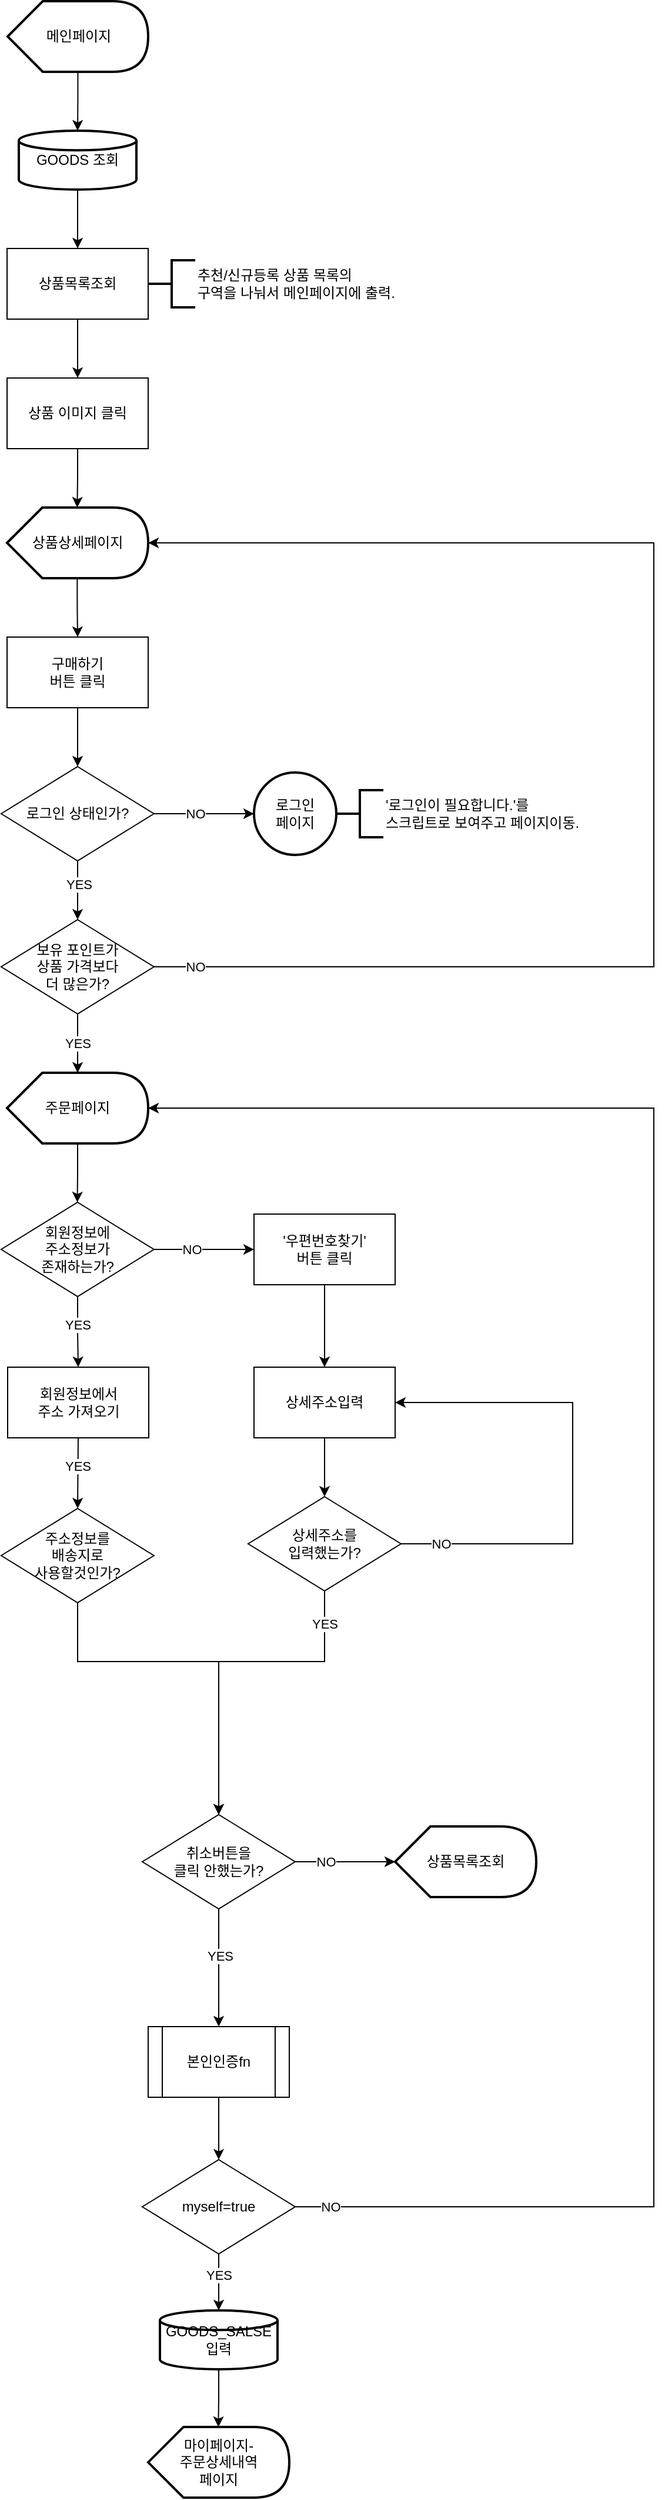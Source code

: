 <mxfile version="15.4.3" type="device" pages="5"><diagram id="n07HfxiVZonb6Hi8K1xk" name="메인페이지"><mxGraphModel dx="1221" dy="681" grid="1" gridSize="10" guides="1" tooltips="1" connect="1" arrows="1" fold="1" page="1" pageScale="1" pageWidth="827" pageHeight="1169" math="0" shadow="0"><root><mxCell id="TP2ZLGTtvxmoKGVxQwkP-0"/><mxCell id="TP2ZLGTtvxmoKGVxQwkP-1" parent="TP2ZLGTtvxmoKGVxQwkP-0"/><mxCell id="Tyo2MYrUtF4GtY7-6Zxg-5" style="edgeStyle=orthogonalEdgeStyle;rounded=0;orthogonalLoop=1;jettySize=auto;html=1;exitX=0.5;exitY=1;exitDx=0;exitDy=0;entryX=0.5;entryY=0;entryDx=0;entryDy=0;" edge="1" parent="TP2ZLGTtvxmoKGVxQwkP-1" source="Tyo2MYrUtF4GtY7-6Zxg-6" target="Tyo2MYrUtF4GtY7-6Zxg-8"><mxGeometry relative="1" as="geometry"/></mxCell><mxCell id="Tyo2MYrUtF4GtY7-6Zxg-6" value="상품목록조회" style="rounded=0;whiteSpace=wrap;html=1;" vertex="1" parent="TP2ZLGTtvxmoKGVxQwkP-1"><mxGeometry x="210" y="1350" width="120" height="60" as="geometry"/></mxCell><mxCell id="Tyo2MYrUtF4GtY7-6Zxg-7" value="" style="edgeStyle=orthogonalEdgeStyle;rounded=0;orthogonalLoop=1;jettySize=auto;html=1;entryX=0;entryY=0;entryDx=59.688;entryDy=0;entryPerimeter=0;" edge="1" parent="TP2ZLGTtvxmoKGVxQwkP-1" source="Tyo2MYrUtF4GtY7-6Zxg-8" target="lAzcjnyHIRPw3lEwsZoh-0"><mxGeometry relative="1" as="geometry"><mxPoint x="270" y="1570" as="targetPoint"/></mxGeometry></mxCell><mxCell id="Tyo2MYrUtF4GtY7-6Zxg-8" value="상품 이미지 클릭" style="rounded=0;whiteSpace=wrap;html=1;" vertex="1" parent="TP2ZLGTtvxmoKGVxQwkP-1"><mxGeometry x="210" y="1460" width="120" height="60" as="geometry"/></mxCell><mxCell id="Tyo2MYrUtF4GtY7-6Zxg-9" value="" style="edgeStyle=orthogonalEdgeStyle;rounded=0;orthogonalLoop=1;jettySize=auto;html=1;exitX=0;exitY=0;exitDx=59.688;exitDy=60;exitPerimeter=0;" edge="1" parent="TP2ZLGTtvxmoKGVxQwkP-1" source="lAzcjnyHIRPw3lEwsZoh-0" target="Tyo2MYrUtF4GtY7-6Zxg-12"><mxGeometry relative="1" as="geometry"><mxPoint x="270" y="1630" as="sourcePoint"/></mxGeometry></mxCell><mxCell id="2Imu4FqQT2OTh6fnYnNl-1" style="edgeStyle=orthogonalEdgeStyle;rounded=0;orthogonalLoop=1;jettySize=auto;html=1;exitX=0.5;exitY=1;exitDx=0;exitDy=0;entryX=0.5;entryY=0;entryDx=0;entryDy=0;" edge="1" parent="TP2ZLGTtvxmoKGVxQwkP-1" source="Tyo2MYrUtF4GtY7-6Zxg-12" target="2Imu4FqQT2OTh6fnYnNl-0"><mxGeometry relative="1" as="geometry"/></mxCell><mxCell id="Tyo2MYrUtF4GtY7-6Zxg-12" value="구매하기&lt;br&gt;버튼 클릭" style="rounded=0;whiteSpace=wrap;html=1;" vertex="1" parent="TP2ZLGTtvxmoKGVxQwkP-1"><mxGeometry x="210" y="1680" width="120" height="60" as="geometry"/></mxCell><mxCell id="Tyo2MYrUtF4GtY7-6Zxg-18" value="NO" style="edgeStyle=orthogonalEdgeStyle;rounded=0;orthogonalLoop=1;jettySize=auto;html=1;exitX=1;exitY=0.5;exitDx=0;exitDy=0;entryX=1;entryY=0.5;entryDx=0;entryDy=0;entryPerimeter=0;" edge="1" parent="TP2ZLGTtvxmoKGVxQwkP-1" source="Tyo2MYrUtF4GtY7-6Zxg-20" target="lAzcjnyHIRPw3lEwsZoh-0"><mxGeometry x="-0.942" relative="1" as="geometry"><Array as="points"><mxPoint x="760" y="1960"/><mxPoint x="760" y="1600"/></Array><mxPoint as="offset"/><mxPoint x="330" y="1600" as="targetPoint"/></mxGeometry></mxCell><mxCell id="ScWyEBCiZg96cdSgeYQN-1" value="YES" style="edgeStyle=orthogonalEdgeStyle;rounded=0;orthogonalLoop=1;jettySize=auto;html=1;exitX=0.5;exitY=1;exitDx=0;exitDy=0;entryX=0;entryY=0;entryDx=60;entryDy=0;entryPerimeter=0;" edge="1" parent="TP2ZLGTtvxmoKGVxQwkP-1" source="Tyo2MYrUtF4GtY7-6Zxg-20" target="lAzcjnyHIRPw3lEwsZoh-1"><mxGeometry relative="1" as="geometry"><mxPoint x="270" y="2050" as="targetPoint"/><Array as="points"/><mxPoint as="offset"/></mxGeometry></mxCell><mxCell id="Tyo2MYrUtF4GtY7-6Zxg-20" value="보유 포인트가&lt;br&gt;상품 가격보다&lt;br&gt;더 많은가?" style="rhombus;whiteSpace=wrap;html=1;" vertex="1" parent="TP2ZLGTtvxmoKGVxQwkP-1"><mxGeometry x="205" y="1920" width="130" height="80" as="geometry"/></mxCell><mxCell id="2Imu4FqQT2OTh6fnYnNl-3" value="YES" style="edgeStyle=orthogonalEdgeStyle;rounded=0;orthogonalLoop=1;jettySize=auto;html=1;exitX=0.5;exitY=1;exitDx=0;exitDy=0;entryX=0.5;entryY=0;entryDx=0;entryDy=0;" edge="1" parent="TP2ZLGTtvxmoKGVxQwkP-1" source="2Imu4FqQT2OTh6fnYnNl-0" target="Tyo2MYrUtF4GtY7-6Zxg-20"><mxGeometry x="-0.208" y="1" relative="1" as="geometry"><mxPoint as="offset"/></mxGeometry></mxCell><mxCell id="2Imu4FqQT2OTh6fnYnNl-5" value="NO" style="edgeStyle=orthogonalEdgeStyle;rounded=0;orthogonalLoop=1;jettySize=auto;html=1;exitX=1;exitY=0.5;exitDx=0;exitDy=0;entryX=0;entryY=0.5;entryDx=0;entryDy=0;" edge="1" parent="TP2ZLGTtvxmoKGVxQwkP-1" source="2Imu4FqQT2OTh6fnYnNl-0" target="8lT8tsevBhKfFhz2E2cZ-0"><mxGeometry x="-0.176" relative="1" as="geometry"><mxPoint x="420.5" y="1830" as="targetPoint"/><mxPoint as="offset"/></mxGeometry></mxCell><mxCell id="2Imu4FqQT2OTh6fnYnNl-0" value="로그인 상태인가?" style="rhombus;whiteSpace=wrap;html=1;" vertex="1" parent="TP2ZLGTtvxmoKGVxQwkP-1"><mxGeometry x="205" y="1790" width="130" height="80" as="geometry"/></mxCell><mxCell id="2Imu4FqQT2OTh6fnYnNl-6" value="'로그인이 필요합니다.'를 &lt;br&gt;스크립트로 보여주고 페이지이동." style="strokeWidth=2;html=1;shape=mxgraph.flowchart.annotation_2;align=left;labelPosition=right;pointerEvents=1;" vertex="1" parent="TP2ZLGTtvxmoKGVxQwkP-1"><mxGeometry x="490" y="1810" width="40" height="40" as="geometry"/></mxCell><mxCell id="tigFYl4PEOJN5l0j8WGR-15" value="추천/신규등록 상품 목록의&lt;br&gt;구역을 나눠서 메인페이지에 출력." style="strokeWidth=2;html=1;shape=mxgraph.flowchart.annotation_2;align=left;labelPosition=right;pointerEvents=1;" vertex="1" parent="TP2ZLGTtvxmoKGVxQwkP-1"><mxGeometry x="330" y="1360" width="40" height="40" as="geometry"/></mxCell><mxCell id="lJkeb8fTjZqHMbcvt2v4-2" style="edgeStyle=orthogonalEdgeStyle;rounded=0;orthogonalLoop=1;jettySize=auto;html=1;exitX=0;exitY=0;exitDx=59.688;exitDy=60;exitPerimeter=0;entryX=0.5;entryY=0;entryDx=0;entryDy=0;entryPerimeter=0;shadow=0;" edge="1" parent="TP2ZLGTtvxmoKGVxQwkP-1" source="Fy9PihCauHfOKea0si3u-6" target="lJkeb8fTjZqHMbcvt2v4-0"><mxGeometry relative="1" as="geometry"/></mxCell><mxCell id="Fy9PihCauHfOKea0si3u-6" value="메인페이지" style="shape=display;whiteSpace=wrap;html=1;rounded=0;strokeWidth=2;" vertex="1" parent="TP2ZLGTtvxmoKGVxQwkP-1"><mxGeometry x="210.5" y="1140" width="119.5" height="60" as="geometry"/></mxCell><mxCell id="SduQLH8jomoPFEIE8_41-0" style="edgeStyle=orthogonalEdgeStyle;rounded=0;orthogonalLoop=1;jettySize=auto;html=1;exitX=0.5;exitY=1;exitDx=0;exitDy=0;entryX=0.5;entryY=0;entryDx=0;entryDy=0;" edge="1" parent="TP2ZLGTtvxmoKGVxQwkP-1" source="SduQLH8jomoPFEIE8_41-1" target="SduQLH8jomoPFEIE8_41-21"><mxGeometry relative="1" as="geometry"/></mxCell><mxCell id="SduQLH8jomoPFEIE8_41-1" value="본인인증fn" style="shape=process;whiteSpace=wrap;html=1;backgroundOutline=1;rounded=0;strokeWidth=1;" vertex="1" parent="TP2ZLGTtvxmoKGVxQwkP-1"><mxGeometry x="330" y="2860" width="120" height="60" as="geometry"/></mxCell><mxCell id="SduQLH8jomoPFEIE8_41-6" value="" style="edgeStyle=orthogonalEdgeStyle;rounded=0;orthogonalLoop=1;jettySize=auto;html=1;entryX=0;entryY=0;entryDx=59.688;entryDy=0;entryPerimeter=0;" edge="1" parent="TP2ZLGTtvxmoKGVxQwkP-1" source="SduQLH8jomoPFEIE8_41-7" target="SduQLH8jomoPFEIE8_41-34"><mxGeometry relative="1" as="geometry"><mxPoint x="390" y="3201" as="targetPoint"/></mxGeometry></mxCell><mxCell id="SduQLH8jomoPFEIE8_41-7" value="GOODS_SALSE&lt;br&gt;입력" style="strokeWidth=2;html=1;shape=mxgraph.flowchart.database;whiteSpace=wrap;" vertex="1" parent="TP2ZLGTtvxmoKGVxQwkP-1"><mxGeometry x="340" y="3101" width="100" height="50" as="geometry"/></mxCell><mxCell id="SduQLH8jomoPFEIE8_41-8" style="edgeStyle=orthogonalEdgeStyle;rounded=0;orthogonalLoop=1;jettySize=auto;html=1;exitX=0;exitY=0;exitDx=60;exitDy=60;entryX=0.498;entryY=0;entryDx=0;entryDy=0;entryPerimeter=0;exitPerimeter=0;" edge="1" parent="TP2ZLGTtvxmoKGVxQwkP-1" source="lAzcjnyHIRPw3lEwsZoh-1" target="SduQLH8jomoPFEIE8_41-10"><mxGeometry relative="1" as="geometry"><mxPoint x="270" y="2110" as="sourcePoint"/><mxPoint x="269.75" y="2169" as="targetPoint"/></mxGeometry></mxCell><mxCell id="SduQLH8jomoPFEIE8_41-9" value="NO" style="edgeStyle=orthogonalEdgeStyle;rounded=0;orthogonalLoop=1;jettySize=auto;html=1;entryX=0;entryY=0.5;entryDx=0;entryDy=0;" edge="1" parent="TP2ZLGTtvxmoKGVxQwkP-1" source="SduQLH8jomoPFEIE8_41-10" target="SduQLH8jomoPFEIE8_41-15"><mxGeometry x="-0.259" relative="1" as="geometry"><mxPoint x="420.75" y="2200" as="targetPoint"/><mxPoint as="offset"/></mxGeometry></mxCell><mxCell id="SduQLH8jomoPFEIE8_41-10" value="회원정보에 &lt;br&gt;주소정보가&lt;br&gt;존재하는가?" style="rhombus;whiteSpace=wrap;html=1;" vertex="1" parent="TP2ZLGTtvxmoKGVxQwkP-1"><mxGeometry x="205" y="2160" width="130" height="80" as="geometry"/></mxCell><mxCell id="SduQLH8jomoPFEIE8_41-11" style="edgeStyle=orthogonalEdgeStyle;rounded=0;orthogonalLoop=1;jettySize=auto;html=1;exitX=0.5;exitY=1;exitDx=0;exitDy=0;entryX=0.5;entryY=0;entryDx=0;entryDy=0;shadow=0;startArrow=none;" edge="1" parent="TP2ZLGTtvxmoKGVxQwkP-1" source="SduQLH8jomoPFEIE8_41-26" target="SduQLH8jomoPFEIE8_41-32"><mxGeometry relative="1" as="geometry"><Array as="points"><mxPoint x="270" y="2550"/><mxPoint x="390" y="2550"/></Array><mxPoint x="270" y="2480" as="sourcePoint"/></mxGeometry></mxCell><mxCell id="SduQLH8jomoPFEIE8_41-14" style="edgeStyle=none;rounded=0;orthogonalLoop=1;jettySize=auto;html=1;exitX=0.5;exitY=1;exitDx=0;exitDy=0;entryX=0.5;entryY=0;entryDx=0;entryDy=0;shadow=0;" edge="1" parent="TP2ZLGTtvxmoKGVxQwkP-1" source="SduQLH8jomoPFEIE8_41-15" target="SduQLH8jomoPFEIE8_41-17"><mxGeometry relative="1" as="geometry"/></mxCell><mxCell id="SduQLH8jomoPFEIE8_41-15" value="'우편번호찾기'&lt;br&gt;버튼 클릭" style="rounded=0;whiteSpace=wrap;html=1;" vertex="1" parent="TP2ZLGTtvxmoKGVxQwkP-1"><mxGeometry x="420" y="2170" width="120" height="60" as="geometry"/></mxCell><mxCell id="SduQLH8jomoPFEIE8_41-16" style="edgeStyle=none;rounded=0;orthogonalLoop=1;jettySize=auto;html=1;exitX=0.5;exitY=1;exitDx=0;exitDy=0;entryX=0.5;entryY=0;entryDx=0;entryDy=0;shadow=0;" edge="1" parent="TP2ZLGTtvxmoKGVxQwkP-1" source="SduQLH8jomoPFEIE8_41-17" target="SduQLH8jomoPFEIE8_41-29"><mxGeometry relative="1" as="geometry"/></mxCell><mxCell id="SduQLH8jomoPFEIE8_41-17" value="상세주소입력" style="rounded=0;whiteSpace=wrap;html=1;" vertex="1" parent="TP2ZLGTtvxmoKGVxQwkP-1"><mxGeometry x="420" y="2300" width="120" height="60" as="geometry"/></mxCell><mxCell id="SduQLH8jomoPFEIE8_41-19" value="YES" style="edgeStyle=orthogonalEdgeStyle;rounded=0;orthogonalLoop=1;jettySize=auto;html=1;exitX=0.5;exitY=1;exitDx=0;exitDy=0;entryX=0.5;entryY=0;entryDx=0;entryDy=0;entryPerimeter=0;" edge="1" parent="TP2ZLGTtvxmoKGVxQwkP-1" source="SduQLH8jomoPFEIE8_41-21" target="SduQLH8jomoPFEIE8_41-7"><mxGeometry x="-0.25" relative="1" as="geometry"><mxPoint as="offset"/></mxGeometry></mxCell><mxCell id="SduQLH8jomoPFEIE8_41-20" value="NO" style="edgeStyle=orthogonalEdgeStyle;rounded=0;orthogonalLoop=1;jettySize=auto;html=1;exitX=1;exitY=0.5;exitDx=0;exitDy=0;entryX=1;entryY=0.5;entryDx=0;entryDy=0;shadow=0;entryPerimeter=0;" edge="1" parent="TP2ZLGTtvxmoKGVxQwkP-1" source="SduQLH8jomoPFEIE8_41-21" target="lAzcjnyHIRPw3lEwsZoh-1"><mxGeometry x="-0.964" relative="1" as="geometry"><Array as="points"><mxPoint x="760" y="3013"/><mxPoint x="760" y="2080"/></Array><mxPoint as="offset"/><mxPoint x="330" y="2080" as="targetPoint"/></mxGeometry></mxCell><mxCell id="SduQLH8jomoPFEIE8_41-21" value="myself=true" style="rhombus;whiteSpace=wrap;html=1;" vertex="1" parent="TP2ZLGTtvxmoKGVxQwkP-1"><mxGeometry x="325" y="2973" width="130" height="80" as="geometry"/></mxCell><mxCell id="SduQLH8jomoPFEIE8_41-24" value="YES" style="edgeStyle=orthogonalEdgeStyle;rounded=0;orthogonalLoop=1;jettySize=auto;html=1;exitX=0.5;exitY=1;exitDx=0;exitDy=0;entryX=0.5;entryY=0;entryDx=0;entryDy=0;" edge="1" parent="TP2ZLGTtvxmoKGVxQwkP-1" source="SduQLH8jomoPFEIE8_41-10" target="rCLdnGQNecNG8xZSrnR2-0"><mxGeometry x="-0.199" relative="1" as="geometry"><mxPoint x="269.42" y="2240" as="sourcePoint"/><mxPoint x="270" y="2290" as="targetPoint"/><Array as="points"/><mxPoint as="offset"/></mxGeometry></mxCell><mxCell id="SduQLH8jomoPFEIE8_41-25" value="YES" style="edgeStyle=orthogonalEdgeStyle;rounded=0;orthogonalLoop=1;jettySize=auto;html=1;exitX=0.5;exitY=1;exitDx=0;exitDy=0;entryX=0.5;entryY=0;entryDx=0;entryDy=0;" edge="1" parent="TP2ZLGTtvxmoKGVxQwkP-1" source="rCLdnGQNecNG8xZSrnR2-0"><mxGeometry x="-0.205" relative="1" as="geometry"><mxPoint x="270" y="2370" as="sourcePoint"/><mxPoint x="270" y="2420" as="targetPoint"/><Array as="points"/><mxPoint as="offset"/></mxGeometry></mxCell><mxCell id="SduQLH8jomoPFEIE8_41-27" value="NO" style="edgeStyle=orthogonalEdgeStyle;rounded=0;orthogonalLoop=1;jettySize=auto;html=1;exitX=1;exitY=0.5;exitDx=0;exitDy=0;shadow=0;entryX=1;entryY=0.5;entryDx=0;entryDy=0;" edge="1" parent="TP2ZLGTtvxmoKGVxQwkP-1" source="SduQLH8jomoPFEIE8_41-29" target="SduQLH8jomoPFEIE8_41-17"><mxGeometry x="-0.836" relative="1" as="geometry"><mxPoint x="650.75" y="2330" as="targetPoint"/><Array as="points"><mxPoint x="691" y="2450"/><mxPoint x="691" y="2330"/></Array><mxPoint as="offset"/></mxGeometry></mxCell><mxCell id="SduQLH8jomoPFEIE8_41-28" value="YES" style="edgeStyle=orthogonalEdgeStyle;rounded=0;orthogonalLoop=1;jettySize=auto;html=1;exitX=0.5;exitY=1;exitDx=0;exitDy=0;entryX=0.5;entryY=0;entryDx=0;entryDy=0;shadow=0;" edge="1" parent="TP2ZLGTtvxmoKGVxQwkP-1" source="SduQLH8jomoPFEIE8_41-29" target="SduQLH8jomoPFEIE8_41-32"><mxGeometry x="-0.801" relative="1" as="geometry"><Array as="points"><mxPoint x="480.75" y="2550"/><mxPoint x="389.75" y="2550"/></Array><mxPoint as="offset"/></mxGeometry></mxCell><mxCell id="SduQLH8jomoPFEIE8_41-29" value="상세주소를&lt;br&gt;입력했는가?" style="rhombus;whiteSpace=wrap;html=1;" vertex="1" parent="TP2ZLGTtvxmoKGVxQwkP-1"><mxGeometry x="415" y="2410" width="130" height="80" as="geometry"/></mxCell><mxCell id="SduQLH8jomoPFEIE8_41-30" value="YES" style="edgeStyle=orthogonalEdgeStyle;rounded=0;orthogonalLoop=1;jettySize=auto;html=1;exitX=0.5;exitY=1;exitDx=0;exitDy=0;shadow=0;entryX=0.5;entryY=0;entryDx=0;entryDy=0;" edge="1" parent="TP2ZLGTtvxmoKGVxQwkP-1" source="SduQLH8jomoPFEIE8_41-32" target="SduQLH8jomoPFEIE8_41-1"><mxGeometry x="-0.2" y="1" relative="1" as="geometry"><mxPoint x="390" y="2730" as="targetPoint"/><mxPoint as="offset"/></mxGeometry></mxCell><mxCell id="SduQLH8jomoPFEIE8_41-31" value="NO" style="edgeStyle=orthogonalEdgeStyle;rounded=0;orthogonalLoop=1;jettySize=auto;html=1;shadow=0;entryX=0;entryY=0.5;entryDx=0;entryDy=0;entryPerimeter=0;" edge="1" parent="TP2ZLGTtvxmoKGVxQwkP-1" source="SduQLH8jomoPFEIE8_41-32" target="SduQLH8jomoPFEIE8_41-33"><mxGeometry x="-0.395" relative="1" as="geometry"><mxPoint x="539.75" y="2720" as="targetPoint"/><mxPoint as="offset"/></mxGeometry></mxCell><mxCell id="SduQLH8jomoPFEIE8_41-32" value="취소버튼을&lt;br&gt;클릭 안했는가?" style="rhombus;whiteSpace=wrap;html=1;" vertex="1" parent="TP2ZLGTtvxmoKGVxQwkP-1"><mxGeometry x="325" y="2680" width="130" height="80" as="geometry"/></mxCell><mxCell id="SduQLH8jomoPFEIE8_41-33" value="상품목록조회" style="shape=display;whiteSpace=wrap;html=1;rounded=0;strokeWidth=2;" vertex="1" parent="TP2ZLGTtvxmoKGVxQwkP-1"><mxGeometry x="540" y="2690" width="120" height="60" as="geometry"/></mxCell><mxCell id="SduQLH8jomoPFEIE8_41-34" value="마이페이지-&lt;br&gt;주문상세내역&lt;br&gt;페이지" style="shape=display;whiteSpace=wrap;html=1;rounded=0;strokeWidth=2;" vertex="1" parent="TP2ZLGTtvxmoKGVxQwkP-1"><mxGeometry x="330" y="3200" width="120" height="60" as="geometry"/></mxCell><mxCell id="8lT8tsevBhKfFhz2E2cZ-0" value="로그인&lt;br&gt;페이지" style="ellipse;whiteSpace=wrap;html=1;aspect=fixed;rounded=0;shadow=0;strokeWidth=2;" vertex="1" parent="TP2ZLGTtvxmoKGVxQwkP-1"><mxGeometry x="420" y="1795" width="70" height="70" as="geometry"/></mxCell><mxCell id="lAzcjnyHIRPw3lEwsZoh-0" value="상품상세페이지" style="shape=display;whiteSpace=wrap;html=1;rounded=0;strokeWidth=2;" vertex="1" parent="TP2ZLGTtvxmoKGVxQwkP-1"><mxGeometry x="210" y="1570" width="120" height="60" as="geometry"/></mxCell><mxCell id="lAzcjnyHIRPw3lEwsZoh-1" value="주문페이지" style="shape=display;whiteSpace=wrap;html=1;rounded=0;strokeWidth=2;" vertex="1" parent="TP2ZLGTtvxmoKGVxQwkP-1"><mxGeometry x="210" y="2050" width="120" height="60" as="geometry"/></mxCell><mxCell id="rCLdnGQNecNG8xZSrnR2-0" value="회원정보에서&lt;br&gt;주소 가져오기" style="rounded=0;whiteSpace=wrap;html=1;" vertex="1" parent="TP2ZLGTtvxmoKGVxQwkP-1"><mxGeometry x="210.5" y="2300" width="120" height="60" as="geometry"/></mxCell><mxCell id="lJkeb8fTjZqHMbcvt2v4-1" style="edgeStyle=orthogonalEdgeStyle;rounded=0;orthogonalLoop=1;jettySize=auto;html=1;exitX=0.5;exitY=1;exitDx=0;exitDy=0;exitPerimeter=0;entryX=0.5;entryY=0;entryDx=0;entryDy=0;shadow=0;" edge="1" parent="TP2ZLGTtvxmoKGVxQwkP-1" source="lJkeb8fTjZqHMbcvt2v4-0" target="Tyo2MYrUtF4GtY7-6Zxg-6"><mxGeometry relative="1" as="geometry"/></mxCell><mxCell id="lJkeb8fTjZqHMbcvt2v4-0" value="GOODS 조회" style="strokeWidth=2;html=1;shape=mxgraph.flowchart.database;whiteSpace=wrap;" vertex="1" parent="TP2ZLGTtvxmoKGVxQwkP-1"><mxGeometry x="220" y="1250" width="100" height="50" as="geometry"/></mxCell><mxCell id="SduQLH8jomoPFEIE8_41-26" value="주소정보를&lt;br&gt;배송지로&lt;br&gt;사용할것인가?" style="rhombus;whiteSpace=wrap;html=1;" vertex="1" parent="TP2ZLGTtvxmoKGVxQwkP-1"><mxGeometry x="205" y="2420" width="130" height="80" as="geometry"/></mxCell></root></mxGraphModel></diagram><diagram id="Cra4swnIvgcMOjgBdZZM" name="하단바"><mxGraphModel dx="1221" dy="-488" grid="1" gridSize="10" guides="1" tooltips="1" connect="1" arrows="1" fold="1" page="1" pageScale="1" pageWidth="827" pageHeight="1169" math="0" shadow="0"><root><mxCell id="NI6qM2EAIaN0uv8EEFNs-0"/><mxCell id="NI6qM2EAIaN0uv8EEFNs-1" parent="NI6qM2EAIaN0uv8EEFNs-0"/><mxCell id="qM3MX_ASqfGCj1i9lPy2-1" style="edgeStyle=orthogonalEdgeStyle;rounded=0;orthogonalLoop=1;jettySize=auto;html=1;exitX=0.5;exitY=1;exitDx=0;exitDy=0;entryX=0;entryY=0;entryDx=60;entryDy=0;entryPerimeter=0;shadow=0;" edge="1" parent="NI6qM2EAIaN0uv8EEFNs-1" source="Cqajyn3AEikY7VSf2sq1-0" target="qM3MX_ASqfGCj1i9lPy2-0"><mxGeometry relative="1" as="geometry"/></mxCell><mxCell id="Cqajyn3AEikY7VSf2sq1-0" value="소개 링크" style="rounded=0;whiteSpace=wrap;html=1;" vertex="1" parent="NI6qM2EAIaN0uv8EEFNs-1"><mxGeometry x="120" y="1500" width="120" height="60" as="geometry"/></mxCell><mxCell id="qM3MX_ASqfGCj1i9lPy2-3" style="edgeStyle=orthogonalEdgeStyle;rounded=0;orthogonalLoop=1;jettySize=auto;html=1;exitX=0.5;exitY=1;exitDx=0;exitDy=0;entryX=0;entryY=0;entryDx=60;entryDy=0;entryPerimeter=0;shadow=0;" edge="1" parent="NI6qM2EAIaN0uv8EEFNs-1" source="Cqajyn3AEikY7VSf2sq1-1" target="qM3MX_ASqfGCj1i9lPy2-2"><mxGeometry relative="1" as="geometry"/></mxCell><mxCell id="Cqajyn3AEikY7VSf2sq1-1" value="고객센터 링크" style="rounded=0;whiteSpace=wrap;html=1;" vertex="1" parent="NI6qM2EAIaN0uv8EEFNs-1"><mxGeometry x="360" y="1500" width="120" height="60" as="geometry"/></mxCell><mxCell id="qM3MX_ASqfGCj1i9lPy2-5" style="edgeStyle=orthogonalEdgeStyle;rounded=0;orthogonalLoop=1;jettySize=auto;html=1;exitX=0.5;exitY=1;exitDx=0;exitDy=0;entryX=0;entryY=0;entryDx=60;entryDy=0;entryPerimeter=0;shadow=0;" edge="1" parent="NI6qM2EAIaN0uv8EEFNs-1" source="Cqajyn3AEikY7VSf2sq1-2" target="qM3MX_ASqfGCj1i9lPy2-4"><mxGeometry relative="1" as="geometry"/></mxCell><mxCell id="Cqajyn3AEikY7VSf2sq1-2" value="찾아오시는길 링크" style="rounded=0;whiteSpace=wrap;html=1;" vertex="1" parent="NI6qM2EAIaN0uv8EEFNs-1"><mxGeometry x="600" y="1500" width="120" height="60" as="geometry"/></mxCell><mxCell id="qM3MX_ASqfGCj1i9lPy2-0" value="소개 페이지" style="shape=display;whiteSpace=wrap;html=1;rounded=0;strokeWidth=2;" vertex="1" parent="NI6qM2EAIaN0uv8EEFNs-1"><mxGeometry x="120" y="1620" width="120" height="60" as="geometry"/></mxCell><mxCell id="qM3MX_ASqfGCj1i9lPy2-2" value="고객센터 페이지" style="shape=display;whiteSpace=wrap;html=1;rounded=0;strokeWidth=2;" vertex="1" parent="NI6qM2EAIaN0uv8EEFNs-1"><mxGeometry x="360" y="1620" width="120" height="60" as="geometry"/></mxCell><mxCell id="qM3MX_ASqfGCj1i9lPy2-4" value="찾아오시는길 페이지" style="shape=display;whiteSpace=wrap;html=1;rounded=0;strokeWidth=2;" vertex="1" parent="NI6qM2EAIaN0uv8EEFNs-1"><mxGeometry x="600" y="1620" width="120" height="60" as="geometry"/></mxCell><mxCell id="UC2ZKwsGSAyyRGoLoha4-2" style="edgeStyle=orthogonalEdgeStyle;rounded=0;orthogonalLoop=1;jettySize=auto;html=1;exitX=0.5;exitY=1;exitDx=0;exitDy=0;entryX=0.5;entryY=0;entryDx=0;entryDy=0;shadow=0;" edge="1" parent="NI6qM2EAIaN0uv8EEFNs-1" source="UC2ZKwsGSAyyRGoLoha4-1" target="Cqajyn3AEikY7VSf2sq1-0"><mxGeometry relative="1" as="geometry"/></mxCell><mxCell id="UC2ZKwsGSAyyRGoLoha4-3" style="edgeStyle=orthogonalEdgeStyle;rounded=0;orthogonalLoop=1;jettySize=auto;html=1;exitX=0.5;exitY=1;exitDx=0;exitDy=0;entryX=0.5;entryY=0;entryDx=0;entryDy=0;shadow=0;" edge="1" parent="NI6qM2EAIaN0uv8EEFNs-1" source="UC2ZKwsGSAyyRGoLoha4-1" target="Cqajyn3AEikY7VSf2sq1-1"><mxGeometry relative="1" as="geometry"/></mxCell><mxCell id="UC2ZKwsGSAyyRGoLoha4-4" style="edgeStyle=orthogonalEdgeStyle;rounded=0;orthogonalLoop=1;jettySize=auto;html=1;exitX=0.5;exitY=1;exitDx=0;exitDy=0;entryX=0.5;entryY=0;entryDx=0;entryDy=0;shadow=0;" edge="1" parent="NI6qM2EAIaN0uv8EEFNs-1" source="UC2ZKwsGSAyyRGoLoha4-1" target="Cqajyn3AEikY7VSf2sq1-2"><mxGeometry relative="1" as="geometry"/></mxCell><mxCell id="UC2ZKwsGSAyyRGoLoha4-1" value="하단바" style="rounded=0;whiteSpace=wrap;html=1;" vertex="1" parent="NI6qM2EAIaN0uv8EEFNs-1"><mxGeometry x="360" y="1360" width="120" height="60" as="geometry"/></mxCell></root></mxGraphModel></diagram><diagram id="MRJB2HZQsBMj0h4nbRqI" name="상품관리"><mxGraphModel dx="2076" dy="1158" grid="1" gridSize="10" guides="1" tooltips="1" connect="1" arrows="1" fold="1" page="1" pageScale="1" pageWidth="827" pageHeight="1169" math="0" shadow="0"><root><mxCell id="Xg-EACfeoNXV6EfhMKPC-0"/><mxCell id="Xg-EACfeoNXV6EfhMKPC-1" parent="Xg-EACfeoNXV6EfhMKPC-0"/><mxCell id="Xg-EACfeoNXV6EfhMKPC-2" value="" style="edgeStyle=orthogonalEdgeStyle;rounded=0;orthogonalLoop=1;jettySize=auto;html=1;exitX=0.417;exitY=0.5;exitDx=0;exitDy=0;entryX=0.5;entryY=0;entryDx=0;entryDy=0;entryPerimeter=0;exitPerimeter=0;" edge="1" parent="Xg-EACfeoNXV6EfhMKPC-1" source="Xg-EACfeoNXV6EfhMKPC-10" target="Xg-EACfeoNXV6EfhMKPC-22"><mxGeometry relative="1" as="geometry"><mxPoint x="430" y="1040" as="sourcePoint"/><mxPoint x="430" y="1080" as="targetPoint"/><Array as="points"><mxPoint x="430" y="1020"/></Array></mxGeometry></mxCell><mxCell id="Xg-EACfeoNXV6EfhMKPC-3" value="" style="edgeStyle=orthogonalEdgeStyle;rounded=0;orthogonalLoop=1;jettySize=auto;html=1;exitX=0.5;exitY=1;exitDx=0;exitDy=0;entryX=0.5;entryY=0;entryDx=0;entryDy=0;entryPerimeter=0;" edge="1" parent="Xg-EACfeoNXV6EfhMKPC-1" source="Xg-EACfeoNXV6EfhMKPC-4" target="Xg-EACfeoNXV6EfhMKPC-14"><mxGeometry relative="1" as="geometry"><mxPoint x="852.5" y="630" as="sourcePoint"/><mxPoint x="852.5" y="700" as="targetPoint"/></mxGeometry></mxCell><mxCell id="Xg-EACfeoNXV6EfhMKPC-4" value="&lt;span&gt;상품관리 버튼&lt;/span&gt;" style="rounded=0;whiteSpace=wrap;html=1;" vertex="1" parent="Xg-EACfeoNXV6EfhMKPC-1"><mxGeometry x="780" y="580" width="120" height="60" as="geometry"/></mxCell><mxCell id="Xg-EACfeoNXV6EfhMKPC-5" style="edgeStyle=orthogonalEdgeStyle;rounded=0;orthogonalLoop=1;jettySize=auto;html=1;exitX=0.5;exitY=1;exitDx=0;exitDy=0;shadow=0;" edge="1" parent="Xg-EACfeoNXV6EfhMKPC-1" source="Xg-EACfeoNXV6EfhMKPC-7" target="Xg-EACfeoNXV6EfhMKPC-19"><mxGeometry relative="1" as="geometry"><Array as="points"><mxPoint x="1440" y="1100"/><mxPoint x="1240" y="1100"/></Array></mxGeometry></mxCell><mxCell id="Xg-EACfeoNXV6EfhMKPC-6" style="edgeStyle=orthogonalEdgeStyle;rounded=0;orthogonalLoop=1;jettySize=auto;html=1;exitX=0.5;exitY=1;exitDx=0;exitDy=0;entryX=0.5;entryY=0;entryDx=0;entryDy=0;shadow=0;" edge="1" parent="Xg-EACfeoNXV6EfhMKPC-1" source="Xg-EACfeoNXV6EfhMKPC-7" target="Xg-EACfeoNXV6EfhMKPC-61"><mxGeometry relative="1" as="geometry"><Array as="points"><mxPoint x="1440" y="1100"/><mxPoint x="1640" y="1100"/><mxPoint x="1640" y="1135"/></Array></mxGeometry></mxCell><mxCell id="Xg-EACfeoNXV6EfhMKPC-7" value="상품 체크박스" style="rounded=0;whiteSpace=wrap;html=1;" vertex="1" parent="Xg-EACfeoNXV6EfhMKPC-1"><mxGeometry x="1380" y="990" width="120" height="60" as="geometry"/></mxCell><mxCell id="Xg-EACfeoNXV6EfhMKPC-8" value="" style="edgeStyle=orthogonalEdgeStyle;rounded=0;orthogonalLoop=1;jettySize=auto;html=1;entryX=0;entryY=0;entryDx=59.688;entryDy=0;entryPerimeter=0;" edge="1" parent="Xg-EACfeoNXV6EfhMKPC-1" source="Xg-EACfeoNXV6EfhMKPC-9" target="Xg-EACfeoNXV6EfhMKPC-32"><mxGeometry relative="1" as="geometry"><mxPoint x="840" y="1090" as="targetPoint"/></mxGeometry></mxCell><mxCell id="Xg-EACfeoNXV6EfhMKPC-9" value="상품등록 버튼" style="rounded=0;whiteSpace=wrap;html=1;" vertex="1" parent="Xg-EACfeoNXV6EfhMKPC-1"><mxGeometry x="780" y="990" width="120" height="60" as="geometry"/></mxCell><mxCell id="Xg-EACfeoNXV6EfhMKPC-10" value="상품명 링크" style="rounded=0;whiteSpace=wrap;html=1;" vertex="1" parent="Xg-EACfeoNXV6EfhMKPC-1"><mxGeometry x="370" y="990" width="120" height="60" as="geometry"/></mxCell><mxCell id="Xg-EACfeoNXV6EfhMKPC-11" value="" style="edgeStyle=orthogonalEdgeStyle;rounded=0;orthogonalLoop=1;jettySize=auto;html=1;entryX=0.5;entryY=0;entryDx=0;entryDy=0;exitX=0;exitY=0;exitDx=59.688;exitDy=60;exitPerimeter=0;" edge="1" parent="Xg-EACfeoNXV6EfhMKPC-1" source="Xg-EACfeoNXV6EfhMKPC-31" target="Xg-EACfeoNXV6EfhMKPC-30"><mxGeometry relative="1" as="geometry"><mxPoint x="430" y="1300" as="sourcePoint"/><mxPoint x="430" y="1340" as="targetPoint"/></mxGeometry></mxCell><mxCell id="Xg-EACfeoNXV6EfhMKPC-12" value="YES" style="edgeStyle=orthogonalEdgeStyle;rounded=0;orthogonalLoop=1;jettySize=auto;html=1;entryX=0.5;entryY=0;entryDx=0;entryDy=0;exitX=0.5;exitY=1;exitDx=0;exitDy=0;" edge="1" parent="Xg-EACfeoNXV6EfhMKPC-1" source="Xg-EACfeoNXV6EfhMKPC-30" target="Xg-EACfeoNXV6EfhMKPC-79"><mxGeometry x="-0.111" relative="1" as="geometry"><mxPoint x="430" y="1420" as="sourcePoint"/><mxPoint x="430" y="1490" as="targetPoint"/><mxPoint as="offset"/></mxGeometry></mxCell><mxCell id="Xg-EACfeoNXV6EfhMKPC-13" style="edgeStyle=orthogonalEdgeStyle;rounded=0;orthogonalLoop=1;jettySize=auto;html=1;exitX=0.5;exitY=1;exitDx=0;exitDy=0;exitPerimeter=0;entryX=0.5;entryY=0;entryDx=0;entryDy=0;" edge="1" parent="Xg-EACfeoNXV6EfhMKPC-1" source="Xg-EACfeoNXV6EfhMKPC-14"><mxGeometry relative="1" as="geometry"><mxPoint x="840" y="810" as="targetPoint"/></mxGeometry></mxCell><mxCell id="Xg-EACfeoNXV6EfhMKPC-14" value="GOODS&lt;br&gt;조회" style="strokeWidth=2;html=1;shape=mxgraph.flowchart.database;whiteSpace=wrap;" vertex="1" parent="Xg-EACfeoNXV6EfhMKPC-1"><mxGeometry x="790" y="700" width="100" height="50" as="geometry"/></mxCell><mxCell id="Xg-EACfeoNXV6EfhMKPC-15" value="" style="edgeStyle=orthogonalEdgeStyle;rounded=0;orthogonalLoop=1;jettySize=auto;html=1;exitX=0;exitY=0;exitDx=59.688;exitDy=60;exitPerimeter=0;" edge="1" parent="Xg-EACfeoNXV6EfhMKPC-1" source="Xg-EACfeoNXV6EfhMKPC-32" target="Xg-EACfeoNXV6EfhMKPC-17"><mxGeometry relative="1" as="geometry"><mxPoint x="840" y="1190" as="sourcePoint"/></mxGeometry></mxCell><mxCell id="Xg-EACfeoNXV6EfhMKPC-16" value="" style="edgeStyle=orthogonalEdgeStyle;rounded=0;orthogonalLoop=1;jettySize=auto;html=1;entryX=0.5;entryY=0;entryDx=0;entryDy=0;" edge="1" parent="Xg-EACfeoNXV6EfhMKPC-1" source="Xg-EACfeoNXV6EfhMKPC-17" target="Xg-EACfeoNXV6EfhMKPC-77"><mxGeometry relative="1" as="geometry"><mxPoint x="840" y="1380" as="targetPoint"/></mxGeometry></mxCell><mxCell id="Xg-EACfeoNXV6EfhMKPC-17" value="등록할 상품&lt;br&gt;정보 입력" style="shape=parallelogram;perimeter=parallelogramPerimeter;whiteSpace=wrap;html=1;fixedSize=1;rounded=0;" vertex="1" parent="Xg-EACfeoNXV6EfhMKPC-1"><mxGeometry x="770" y="1260" width="140" height="60" as="geometry"/></mxCell><mxCell id="Xg-EACfeoNXV6EfhMKPC-18" value="" style="edgeStyle=orthogonalEdgeStyle;rounded=0;orthogonalLoop=1;jettySize=auto;html=1;entryX=0.5;entryY=0;entryDx=0;entryDy=0;" edge="1" parent="Xg-EACfeoNXV6EfhMKPC-1" source="Xg-EACfeoNXV6EfhMKPC-19" target="Xg-EACfeoNXV6EfhMKPC-35"><mxGeometry relative="1" as="geometry"><mxPoint x="1240" y="1245" as="targetPoint"/></mxGeometry></mxCell><mxCell id="Xg-EACfeoNXV6EfhMKPC-19" value="상품삭제 버튼" style="rounded=0;whiteSpace=wrap;html=1;" vertex="1" parent="Xg-EACfeoNXV6EfhMKPC-1"><mxGeometry x="1180" y="1145" width="120" height="60" as="geometry"/></mxCell><mxCell id="Xg-EACfeoNXV6EfhMKPC-20" value="" style="edgeStyle=orthogonalEdgeStyle;rounded=0;orthogonalLoop=1;jettySize=auto;html=1;entryX=0.5;entryY=0;entryDx=0;entryDy=0;" edge="1" parent="Xg-EACfeoNXV6EfhMKPC-1" target="Xg-EACfeoNXV6EfhMKPC-25"><mxGeometry relative="1" as="geometry"><mxPoint x="1240.059" y="1315" as="sourcePoint"/></mxGeometry></mxCell><mxCell id="Xg-EACfeoNXV6EfhMKPC-21" value="" style="edgeStyle=orthogonalEdgeStyle;rounded=0;orthogonalLoop=1;jettySize=auto;html=1;entryX=0;entryY=0;entryDx=59.688;entryDy=0;exitX=0.5;exitY=1;exitDx=0;exitDy=0;exitPerimeter=0;entryPerimeter=0;" edge="1" parent="Xg-EACfeoNXV6EfhMKPC-1" source="Xg-EACfeoNXV6EfhMKPC-22" target="Xg-EACfeoNXV6EfhMKPC-31"><mxGeometry relative="1" as="geometry"><mxPoint x="430" y="1225" as="targetPoint"/><Array as="points"/></mxGeometry></mxCell><mxCell id="Xg-EACfeoNXV6EfhMKPC-22" value="GOODS_IMAGE&lt;br&gt;조회" style="strokeWidth=2;html=1;shape=mxgraph.flowchart.database;whiteSpace=wrap;" vertex="1" parent="Xg-EACfeoNXV6EfhMKPC-1"><mxGeometry x="380" y="1135" width="100" height="50" as="geometry"/></mxCell><mxCell id="Xg-EACfeoNXV6EfhMKPC-23" value="NO" style="edgeStyle=orthogonalEdgeStyle;rounded=0;orthogonalLoop=1;jettySize=auto;html=1;shadow=0;entryX=0;entryY=0.5;entryDx=0;entryDy=0;" edge="1" parent="Xg-EACfeoNXV6EfhMKPC-1" source="Xg-EACfeoNXV6EfhMKPC-25" target="Xg-EACfeoNXV6EfhMKPC-66"><mxGeometry relative="1" as="geometry"><mxPoint x="1390" y="1405" as="targetPoint"/></mxGeometry></mxCell><mxCell id="Xg-EACfeoNXV6EfhMKPC-24" value="YES" style="edgeStyle=orthogonalEdgeStyle;rounded=0;orthogonalLoop=1;jettySize=auto;html=1;exitX=0.5;exitY=1;exitDx=0;exitDy=0;entryX=0.5;entryY=0;entryDx=0;entryDy=0;shadow=0;" edge="1" parent="Xg-EACfeoNXV6EfhMKPC-1" source="Xg-EACfeoNXV6EfhMKPC-25" target="Xg-EACfeoNXV6EfhMKPC-67"><mxGeometry relative="1" as="geometry"/></mxCell><mxCell id="Xg-EACfeoNXV6EfhMKPC-25" value="상품 삭제를&lt;br&gt;할 것인가?" style="rhombus;whiteSpace=wrap;html=1;" vertex="1" parent="Xg-EACfeoNXV6EfhMKPC-1"><mxGeometry x="1175" y="1370" width="130" height="80" as="geometry"/></mxCell><mxCell id="Xg-EACfeoNXV6EfhMKPC-26" value="" style="edgeStyle=orthogonalEdgeStyle;rounded=0;orthogonalLoop=1;jettySize=auto;html=1;entryX=0.5;entryY=0;entryDx=0;entryDy=0;" edge="1" parent="Xg-EACfeoNXV6EfhMKPC-1" source="Xg-EACfeoNXV6EfhMKPC-27" target="Xg-EACfeoNXV6EfhMKPC-36"><mxGeometry relative="1" as="geometry"><mxPoint x="1980" y="1389.0" as="targetPoint"/></mxGeometry></mxCell><mxCell id="Xg-EACfeoNXV6EfhMKPC-27" value="추천상품등록 버튼" style="rounded=0;whiteSpace=wrap;html=1;" vertex="1" parent="Xg-EACfeoNXV6EfhMKPC-1"><mxGeometry x="1920" y="1280" width="120" height="60" as="geometry"/></mxCell><mxCell id="Xg-EACfeoNXV6EfhMKPC-28" value="" style="edgeStyle=orthogonalEdgeStyle;rounded=0;orthogonalLoop=1;jettySize=auto;html=1;entryX=0.5;entryY=0;entryDx=0;entryDy=0;" edge="1" parent="Xg-EACfeoNXV6EfhMKPC-1" source="Xg-EACfeoNXV6EfhMKPC-29" target="Xg-EACfeoNXV6EfhMKPC-37"><mxGeometry relative="1" as="geometry"><mxPoint x="1641" y="1539" as="targetPoint"/></mxGeometry></mxCell><mxCell id="Xg-EACfeoNXV6EfhMKPC-29" value="추천상품취소 버튼" style="rounded=0;whiteSpace=wrap;html=1;" vertex="1" parent="Xg-EACfeoNXV6EfhMKPC-1"><mxGeometry x="1580" y="1430" width="120" height="60" as="geometry"/></mxCell><mxCell id="Xg-EACfeoNXV6EfhMKPC-30" value="상품 수정&lt;br&gt;내용 입력" style="shape=parallelogram;perimeter=parallelogramPerimeter;whiteSpace=wrap;html=1;fixedSize=1;rounded=0;" vertex="1" parent="Xg-EACfeoNXV6EfhMKPC-1"><mxGeometry x="360" y="1360" width="140" height="60" as="geometry"/></mxCell><mxCell id="Xg-EACfeoNXV6EfhMKPC-31" value="상품수정 페이지" style="shape=display;whiteSpace=wrap;html=1;rounded=0;strokeWidth=2;" vertex="1" parent="Xg-EACfeoNXV6EfhMKPC-1"><mxGeometry x="370" y="1240" width="119.5" height="60" as="geometry"/></mxCell><mxCell id="Xg-EACfeoNXV6EfhMKPC-32" value="상품등록 페이지" style="shape=display;whiteSpace=wrap;html=1;rounded=0;strokeWidth=2;" vertex="1" parent="Xg-EACfeoNXV6EfhMKPC-1"><mxGeometry x="780" y="1130" width="120" height="60" as="geometry"/></mxCell><mxCell id="Xg-EACfeoNXV6EfhMKPC-33" value="번호, 상품코드, 상품명, 이미지갯수, 등록일, 추천상품등록여부" style="strokeWidth=2;html=1;shape=mxgraph.flowchart.annotation_2;align=left;labelPosition=right;pointerEvents=1;" vertex="1" parent="Xg-EACfeoNXV6EfhMKPC-1"><mxGeometry x="890" y="705" width="30" height="40" as="geometry"/></mxCell><mxCell id="Xg-EACfeoNXV6EfhMKPC-34" value="상품코드로 &lt;br&gt;이미지정보 가져옴." style="strokeWidth=2;html=1;shape=mxgraph.flowchart.annotation_2;align=left;labelPosition=right;pointerEvents=1;" vertex="1" parent="Xg-EACfeoNXV6EfhMKPC-1"><mxGeometry x="480" y="1140" width="30" height="40" as="geometry"/></mxCell><mxCell id="Xg-EACfeoNXV6EfhMKPC-35" value="상품 삭제 &lt;br&gt;확인 안내" style="shape=parallelogram;perimeter=parallelogramPerimeter;whiteSpace=wrap;html=1;fixedSize=1;rounded=0;" vertex="1" parent="Xg-EACfeoNXV6EfhMKPC-1"><mxGeometry x="1170" y="1260" width="140" height="60" as="geometry"/></mxCell><mxCell id="Xg-EACfeoNXV6EfhMKPC-36" value="추천상품&lt;br&gt;등록 안내" style="shape=parallelogram;perimeter=parallelogramPerimeter;whiteSpace=wrap;html=1;fixedSize=1;rounded=0;" vertex="1" parent="Xg-EACfeoNXV6EfhMKPC-1"><mxGeometry x="1910" y="1400" width="140" height="60" as="geometry"/></mxCell><mxCell id="Xg-EACfeoNXV6EfhMKPC-37" value="추천상품&lt;br&gt;취소 안내" style="shape=parallelogram;perimeter=parallelogramPerimeter;whiteSpace=wrap;html=1;fixedSize=1;rounded=0;" vertex="1" parent="Xg-EACfeoNXV6EfhMKPC-1"><mxGeometry x="1570" y="1550" width="140" height="60" as="geometry"/></mxCell><mxCell id="Xg-EACfeoNXV6EfhMKPC-38" style="edgeStyle=orthogonalEdgeStyle;rounded=0;orthogonalLoop=1;jettySize=auto;html=1;exitX=0;exitY=0;exitDx=59.688;exitDy=60;exitPerimeter=0;entryX=0.5;entryY=0;entryDx=0;entryDy=0;shadow=0;" edge="1" parent="Xg-EACfeoNXV6EfhMKPC-1" source="Xg-EACfeoNXV6EfhMKPC-39" target="Xg-EACfeoNXV6EfhMKPC-42"><mxGeometry relative="1" as="geometry"/></mxCell><mxCell id="Xg-EACfeoNXV6EfhMKPC-39" value="메인페이지" style="shape=display;whiteSpace=wrap;html=1;rounded=0;strokeWidth=2;" vertex="1" parent="Xg-EACfeoNXV6EfhMKPC-1"><mxGeometry x="780" y="320" width="120" height="60" as="geometry"/></mxCell><mxCell id="Xg-EACfeoNXV6EfhMKPC-40" value="YES" style="edgeStyle=orthogonalEdgeStyle;rounded=0;orthogonalLoop=1;jettySize=auto;html=1;exitX=0.5;exitY=1;exitDx=0;exitDy=0;entryX=0.5;entryY=0;entryDx=0;entryDy=0;shadow=0;" edge="1" parent="Xg-EACfeoNXV6EfhMKPC-1" source="Xg-EACfeoNXV6EfhMKPC-42" target="Xg-EACfeoNXV6EfhMKPC-4"><mxGeometry relative="1" as="geometry"/></mxCell><mxCell id="Xg-EACfeoNXV6EfhMKPC-41" value="NO" style="edgeStyle=orthogonalEdgeStyle;rounded=0;orthogonalLoop=1;jettySize=auto;html=1;exitX=1;exitY=0.5;exitDx=0;exitDy=0;entryX=1;entryY=0.5;entryDx=0;entryDy=0;entryPerimeter=0;" edge="1" parent="Xg-EACfeoNXV6EfhMKPC-1" source="Xg-EACfeoNXV6EfhMKPC-42" target="Xg-EACfeoNXV6EfhMKPC-39"><mxGeometry x="-0.769" relative="1" as="geometry"><Array as="points"><mxPoint x="990" y="480"/><mxPoint x="990" y="350"/></Array><mxPoint as="offset"/></mxGeometry></mxCell><mxCell id="Xg-EACfeoNXV6EfhMKPC-42" value="관리자 계정으로&lt;br&gt;로그인되었는가?" style="rhombus;whiteSpace=wrap;html=1;" vertex="1" parent="Xg-EACfeoNXV6EfhMKPC-1"><mxGeometry x="774.75" y="440" width="130" height="80" as="geometry"/></mxCell><mxCell id="Xg-EACfeoNXV6EfhMKPC-43" style="edgeStyle=orthogonalEdgeStyle;rounded=0;orthogonalLoop=1;jettySize=auto;html=1;exitX=0.5;exitY=1;exitDx=0;exitDy=0;entryX=0.5;entryY=0;entryDx=0;entryDy=0;" edge="1" parent="Xg-EACfeoNXV6EfhMKPC-1" source="Xg-EACfeoNXV6EfhMKPC-44" target="Xg-EACfeoNXV6EfhMKPC-49"><mxGeometry relative="1" as="geometry"/></mxCell><mxCell id="Xg-EACfeoNXV6EfhMKPC-44" value="본인인증fn" style="shape=process;whiteSpace=wrap;html=1;backgroundOutline=1;rounded=0;strokeWidth=2;" vertex="1" parent="Xg-EACfeoNXV6EfhMKPC-1"><mxGeometry x="1915" y="430" width="120" height="60" as="geometry"/></mxCell><mxCell id="Xg-EACfeoNXV6EfhMKPC-45" style="edgeStyle=orthogonalEdgeStyle;rounded=0;orthogonalLoop=1;jettySize=auto;html=1;exitX=0.5;exitY=1;exitDx=0;exitDy=0;exitPerimeter=0;entryX=0.5;entryY=0;entryDx=0;entryDy=0;" edge="1" parent="Xg-EACfeoNXV6EfhMKPC-1" source="Xg-EACfeoNXV6EfhMKPC-46" target="Xg-EACfeoNXV6EfhMKPC-52"><mxGeometry relative="1" as="geometry"><mxPoint x="1975.188" y="770" as="targetPoint"/></mxGeometry></mxCell><mxCell id="Xg-EACfeoNXV6EfhMKPC-46" value="GOODS, GOODS_IMAGE&lt;br&gt;입력" style="strokeWidth=2;html=1;shape=mxgraph.flowchart.database;whiteSpace=wrap;shadow=0;" vertex="1" parent="Xg-EACfeoNXV6EfhMKPC-1"><mxGeometry x="1925" y="660" width="100" height="50" as="geometry"/></mxCell><mxCell id="Xg-EACfeoNXV6EfhMKPC-47" value="YES" style="edgeStyle=orthogonalEdgeStyle;rounded=0;orthogonalLoop=1;jettySize=auto;html=1;exitX=0.5;exitY=1;exitDx=0;exitDy=0;entryX=0.5;entryY=0;entryDx=0;entryDy=0;entryPerimeter=0;" edge="1" parent="Xg-EACfeoNXV6EfhMKPC-1" source="Xg-EACfeoNXV6EfhMKPC-49" target="Xg-EACfeoNXV6EfhMKPC-46"><mxGeometry x="-0.332" relative="1" as="geometry"><Array as="points"><mxPoint x="1975" y="630"/><mxPoint x="1975" y="630"/></Array><mxPoint as="offset"/></mxGeometry></mxCell><mxCell id="Xg-EACfeoNXV6EfhMKPC-48" value="NO" style="edgeStyle=orthogonalEdgeStyle;rounded=0;orthogonalLoop=1;jettySize=auto;html=1;exitX=1;exitY=0.5;exitDx=0;exitDy=0;entryX=0;entryY=0.5;entryDx=0;entryDy=0;shadow=0;" edge="1" parent="Xg-EACfeoNXV6EfhMKPC-1" source="Xg-EACfeoNXV6EfhMKPC-49" target="Xg-EACfeoNXV6EfhMKPC-53"><mxGeometry relative="1" as="geometry"/></mxCell><mxCell id="Xg-EACfeoNXV6EfhMKPC-49" value="myself=true" style="rhombus;whiteSpace=wrap;html=1;" vertex="1" parent="Xg-EACfeoNXV6EfhMKPC-1"><mxGeometry x="1910" y="535" width="130" height="80" as="geometry"/></mxCell><mxCell id="Xg-EACfeoNXV6EfhMKPC-50" style="edgeStyle=orthogonalEdgeStyle;rounded=0;orthogonalLoop=1;jettySize=auto;html=1;exitX=0.5;exitY=1;exitDx=0;exitDy=0;entryX=0.5;entryY=0;entryDx=0;entryDy=0;shadow=0;" edge="1" parent="Xg-EACfeoNXV6EfhMKPC-1" source="Xg-EACfeoNXV6EfhMKPC-51" target="Xg-EACfeoNXV6EfhMKPC-44"><mxGeometry relative="1" as="geometry"/></mxCell><mxCell id="Xg-EACfeoNXV6EfhMKPC-51" value="" style="ellipse;whiteSpace=wrap;html=1;aspect=fixed;rounded=0;shadow=0;strokeWidth=2;fillColor=#dae8fc;strokeColor=#6c8ebf;" vertex="1" parent="Xg-EACfeoNXV6EfhMKPC-1"><mxGeometry x="1940" y="320" width="70" height="70" as="geometry"/></mxCell><mxCell id="Xg-EACfeoNXV6EfhMKPC-52" value="&lt;span&gt;상품목록&lt;/span&gt;&lt;br&gt;&lt;span&gt;조회&lt;/span&gt;" style="ellipse;whiteSpace=wrap;html=1;aspect=fixed;rounded=0;shadow=0;strokeWidth=2;fillColor=#d5e8d4;strokeColor=#82b366;" vertex="1" parent="Xg-EACfeoNXV6EfhMKPC-1"><mxGeometry x="1940" y="770" width="70" height="70" as="geometry"/></mxCell><mxCell id="Xg-EACfeoNXV6EfhMKPC-53" value="&lt;span&gt;상품목록&lt;/span&gt;&lt;br&gt;&lt;span&gt;조회&lt;/span&gt;" style="ellipse;whiteSpace=wrap;html=1;aspect=fixed;rounded=0;shadow=0;strokeWidth=2;fillColor=#d5e8d4;strokeColor=#82b366;" vertex="1" parent="Xg-EACfeoNXV6EfhMKPC-1"><mxGeometry x="2130" y="540" width="70" height="70" as="geometry"/></mxCell><mxCell id="Xg-EACfeoNXV6EfhMKPC-54" style="edgeStyle=orthogonalEdgeStyle;rounded=0;orthogonalLoop=1;jettySize=auto;html=1;exitX=0.5;exitY=1;exitDx=0;exitDy=0;entryX=0.5;entryY=0;entryDx=0;entryDy=0;shadow=0;" edge="1" parent="Xg-EACfeoNXV6EfhMKPC-1" source="Xg-EACfeoNXV6EfhMKPC-57" target="Xg-EACfeoNXV6EfhMKPC-9"><mxGeometry relative="1" as="geometry"/></mxCell><mxCell id="Xg-EACfeoNXV6EfhMKPC-55" style="edgeStyle=orthogonalEdgeStyle;rounded=0;orthogonalLoop=1;jettySize=auto;html=1;exitX=0.5;exitY=1;exitDx=0;exitDy=0;entryX=0.5;entryY=0;entryDx=0;entryDy=0;shadow=0;" edge="1" parent="Xg-EACfeoNXV6EfhMKPC-1" source="Xg-EACfeoNXV6EfhMKPC-57" target="Xg-EACfeoNXV6EfhMKPC-10"><mxGeometry relative="1" as="geometry"><Array as="points"><mxPoint x="840" y="930"/><mxPoint x="430" y="930"/></Array></mxGeometry></mxCell><mxCell id="Xg-EACfeoNXV6EfhMKPC-56" style="edgeStyle=orthogonalEdgeStyle;rounded=0;orthogonalLoop=1;jettySize=auto;html=1;exitX=0.5;exitY=1;exitDx=0;exitDy=0;entryX=0.5;entryY=0;entryDx=0;entryDy=0;shadow=0;" edge="1" parent="Xg-EACfeoNXV6EfhMKPC-1" source="Xg-EACfeoNXV6EfhMKPC-57" target="Xg-EACfeoNXV6EfhMKPC-7"><mxGeometry relative="1" as="geometry"><Array as="points"><mxPoint x="840" y="930"/><mxPoint x="1440" y="930"/></Array></mxGeometry></mxCell><mxCell id="Xg-EACfeoNXV6EfhMKPC-57" value="상품목록&lt;br&gt;조회" style="ellipse;whiteSpace=wrap;html=1;aspect=fixed;rounded=0;shadow=0;strokeWidth=2;fillColor=#d5e8d4;strokeColor=#82b366;" vertex="1" parent="Xg-EACfeoNXV6EfhMKPC-1"><mxGeometry x="804.75" y="810" width="70" height="70" as="geometry"/></mxCell><mxCell id="Xg-EACfeoNXV6EfhMKPC-58" value="&lt;ul&gt;&lt;li&gt;이름 입력 체크&lt;/li&gt;&lt;li&gt;내용 입력 체크&lt;/li&gt;&lt;li&gt;이미지 1개 이상 등록 체크&lt;/li&gt;&lt;li&gt;가격 입력 체크&lt;/li&gt;&lt;/ul&gt;" style="strokeWidth=2;html=1;shape=mxgraph.flowchart.annotation_2;align=left;labelPosition=right;pointerEvents=1;rounded=0;shadow=0;" vertex="1" parent="Xg-EACfeoNXV6EfhMKPC-1"><mxGeometry x="1570" y="322.5" width="39.5" height="67.5" as="geometry"/></mxCell><mxCell id="Xg-EACfeoNXV6EfhMKPC-59" value="YES" style="edgeStyle=orthogonalEdgeStyle;rounded=0;orthogonalLoop=1;jettySize=auto;html=1;exitX=0.5;exitY=1;exitDx=0;exitDy=0;entryX=0.5;entryY=0;entryDx=0;entryDy=0;shadow=0;" edge="1" parent="Xg-EACfeoNXV6EfhMKPC-1" source="Xg-EACfeoNXV6EfhMKPC-61" target="Xg-EACfeoNXV6EfhMKPC-70"><mxGeometry relative="1" as="geometry"/></mxCell><mxCell id="Xg-EACfeoNXV6EfhMKPC-60" value="NO" style="edgeStyle=orthogonalEdgeStyle;rounded=0;orthogonalLoop=1;jettySize=auto;html=1;shadow=0;" edge="1" parent="Xg-EACfeoNXV6EfhMKPC-1" source="Xg-EACfeoNXV6EfhMKPC-61" target="Xg-EACfeoNXV6EfhMKPC-73"><mxGeometry relative="1" as="geometry"/></mxCell><mxCell id="Xg-EACfeoNXV6EfhMKPC-61" value="추천상품으로&lt;br&gt;등록되어 있는가?" style="rhombus;whiteSpace=wrap;html=1;" vertex="1" parent="Xg-EACfeoNXV6EfhMKPC-1"><mxGeometry x="1575" y="1140" width="130" height="80" as="geometry"/></mxCell><mxCell id="Xg-EACfeoNXV6EfhMKPC-62" value="YES" style="edgeStyle=orthogonalEdgeStyle;rounded=0;orthogonalLoop=1;jettySize=auto;html=1;shadow=0;" edge="1" parent="Xg-EACfeoNXV6EfhMKPC-1" target="Xg-EACfeoNXV6EfhMKPC-64"><mxGeometry x="-0.151" relative="1" as="geometry"><mxPoint as="offset"/><mxPoint x="430" y="1560" as="sourcePoint"/></mxGeometry></mxCell><mxCell id="Xg-EACfeoNXV6EfhMKPC-63" value="YES" style="edgeStyle=orthogonalEdgeStyle;rounded=0;orthogonalLoop=1;jettySize=auto;html=1;exitX=0.5;exitY=1;exitDx=0;exitDy=0;entryX=0.5;entryY=0;entryDx=0;entryDy=0;shadow=0;" edge="1" parent="Xg-EACfeoNXV6EfhMKPC-1" source="Xg-EACfeoNXV6EfhMKPC-77" target="Xg-EACfeoNXV6EfhMKPC-65"><mxGeometry relative="1" as="geometry"><mxPoint as="offset"/><mxPoint x="840" y="1450" as="sourcePoint"/></mxGeometry></mxCell><mxCell id="Xg-EACfeoNXV6EfhMKPC-64" value="" style="ellipse;whiteSpace=wrap;html=1;aspect=fixed;rounded=0;shadow=0;strokeWidth=2;fillColor=#dae8fc;strokeColor=#6c8ebf;" vertex="1" parent="Xg-EACfeoNXV6EfhMKPC-1"><mxGeometry x="395" y="1640" width="70" height="70" as="geometry"/></mxCell><mxCell id="Xg-EACfeoNXV6EfhMKPC-65" value="" style="ellipse;whiteSpace=wrap;html=1;aspect=fixed;rounded=0;shadow=0;strokeWidth=2;fillColor=#dae8fc;strokeColor=#6c8ebf;" vertex="1" parent="Xg-EACfeoNXV6EfhMKPC-1"><mxGeometry x="805" y="1520" width="70" height="70" as="geometry"/></mxCell><mxCell id="Xg-EACfeoNXV6EfhMKPC-66" value="&lt;span&gt;상품목록&lt;/span&gt;&lt;br&gt;&lt;span&gt;조회&lt;/span&gt;" style="ellipse;whiteSpace=wrap;html=1;aspect=fixed;rounded=0;shadow=0;strokeWidth=2;fillColor=#d5e8d4;strokeColor=#82b366;" vertex="1" parent="Xg-EACfeoNXV6EfhMKPC-1"><mxGeometry x="1370" y="1375" width="70" height="70" as="geometry"/></mxCell><mxCell id="Xg-EACfeoNXV6EfhMKPC-67" value="" style="ellipse;whiteSpace=wrap;html=1;aspect=fixed;rounded=0;shadow=0;strokeWidth=2;fillColor=#dae8fc;strokeColor=#6c8ebf;" vertex="1" parent="Xg-EACfeoNXV6EfhMKPC-1"><mxGeometry x="1205" y="1510.5" width="70" height="70" as="geometry"/></mxCell><mxCell id="Xg-EACfeoNXV6EfhMKPC-68" value="YES" style="edgeStyle=orthogonalEdgeStyle;rounded=0;orthogonalLoop=1;jettySize=auto;html=1;exitX=0.5;exitY=1;exitDx=0;exitDy=0;entryX=0.5;entryY=0;entryDx=0;entryDy=0;shadow=0;" edge="1" parent="Xg-EACfeoNXV6EfhMKPC-1" source="Xg-EACfeoNXV6EfhMKPC-70" target="Xg-EACfeoNXV6EfhMKPC-29"><mxGeometry relative="1" as="geometry"/></mxCell><mxCell id="Xg-EACfeoNXV6EfhMKPC-69" value="NO" style="edgeStyle=orthogonalEdgeStyle;rounded=0;orthogonalLoop=1;jettySize=auto;html=1;exitX=1;exitY=0.5;exitDx=0;exitDy=0;entryX=0;entryY=0.5;entryDx=0;entryDy=0;shadow=0;" edge="1" parent="Xg-EACfeoNXV6EfhMKPC-1" source="Xg-EACfeoNXV6EfhMKPC-70" target="Xg-EACfeoNXV6EfhMKPC-74"><mxGeometry relative="1" as="geometry"/></mxCell><mxCell id="Xg-EACfeoNXV6EfhMKPC-70" value="추천상품을&lt;br&gt;취소할 것인가?" style="rhombus;whiteSpace=wrap;html=1;" vertex="1" parent="Xg-EACfeoNXV6EfhMKPC-1"><mxGeometry x="1575" y="1290" width="130" height="80" as="geometry"/></mxCell><mxCell id="Xg-EACfeoNXV6EfhMKPC-71" value="YES" style="edgeStyle=orthogonalEdgeStyle;rounded=0;orthogonalLoop=1;jettySize=auto;html=1;exitX=0.5;exitY=1;exitDx=0;exitDy=0;entryX=0.5;entryY=0;entryDx=0;entryDy=0;shadow=0;" edge="1" parent="Xg-EACfeoNXV6EfhMKPC-1" source="Xg-EACfeoNXV6EfhMKPC-73" target="Xg-EACfeoNXV6EfhMKPC-27"><mxGeometry relative="1" as="geometry"/></mxCell><mxCell id="Xg-EACfeoNXV6EfhMKPC-72" value="NO" style="edgeStyle=orthogonalEdgeStyle;rounded=0;orthogonalLoop=1;jettySize=auto;html=1;exitX=1;exitY=0.5;exitDx=0;exitDy=0;entryX=0;entryY=0.5;entryDx=0;entryDy=0;shadow=0;" edge="1" parent="Xg-EACfeoNXV6EfhMKPC-1" source="Xg-EACfeoNXV6EfhMKPC-73" target="Xg-EACfeoNXV6EfhMKPC-75"><mxGeometry relative="1" as="geometry"/></mxCell><mxCell id="Xg-EACfeoNXV6EfhMKPC-73" value="추천상품으로&lt;br&gt;등록할 것인가?" style="rhombus;whiteSpace=wrap;html=1;" vertex="1" parent="Xg-EACfeoNXV6EfhMKPC-1"><mxGeometry x="1915" y="1140" width="130" height="80" as="geometry"/></mxCell><mxCell id="Xg-EACfeoNXV6EfhMKPC-74" value="&lt;span&gt;상품목록&lt;/span&gt;&lt;br&gt;&lt;span&gt;조회&lt;/span&gt;" style="ellipse;whiteSpace=wrap;html=1;aspect=fixed;rounded=0;shadow=0;strokeWidth=2;fillColor=#d5e8d4;strokeColor=#82b366;" vertex="1" parent="Xg-EACfeoNXV6EfhMKPC-1"><mxGeometry x="1780" y="1295" width="70" height="70" as="geometry"/></mxCell><mxCell id="Xg-EACfeoNXV6EfhMKPC-75" value="&lt;span&gt;상품목록&lt;/span&gt;&lt;br&gt;&lt;span&gt;조회&lt;/span&gt;" style="ellipse;whiteSpace=wrap;html=1;aspect=fixed;rounded=0;shadow=0;strokeWidth=2;fillColor=#d5e8d4;strokeColor=#82b366;" vertex="1" parent="Xg-EACfeoNXV6EfhMKPC-1"><mxGeometry x="2130" y="1145" width="70" height="70" as="geometry"/></mxCell><mxCell id="Xg-EACfeoNXV6EfhMKPC-76" value="NO" style="edgeStyle=orthogonalEdgeStyle;rounded=0;orthogonalLoop=1;jettySize=auto;html=1;exitX=1;exitY=0.5;exitDx=0;exitDy=0;entryX=1;entryY=0.5;entryDx=0;entryDy=0;" edge="1" parent="Xg-EACfeoNXV6EfhMKPC-1" source="Xg-EACfeoNXV6EfhMKPC-77" target="Xg-EACfeoNXV6EfhMKPC-17"><mxGeometry x="-0.794" relative="1" as="geometry"><Array as="points"><mxPoint x="970" y="1420"/><mxPoint x="970" y="1290"/></Array><mxPoint as="offset"/></mxGeometry></mxCell><mxCell id="Xg-EACfeoNXV6EfhMKPC-77" value="유효성검사" style="rhombus;whiteSpace=wrap;html=1;fillColor=#f8cecc;strokeColor=#b85450;" vertex="1" parent="Xg-EACfeoNXV6EfhMKPC-1"><mxGeometry x="775" y="1380" width="130" height="80" as="geometry"/></mxCell><mxCell id="Xg-EACfeoNXV6EfhMKPC-78" value="NO" style="edgeStyle=orthogonalEdgeStyle;rounded=0;orthogonalLoop=1;jettySize=auto;html=1;exitX=1;exitY=0.5;exitDx=0;exitDy=0;entryX=1;entryY=0.5;entryDx=0;entryDy=0;" edge="1" parent="Xg-EACfeoNXV6EfhMKPC-1" source="Xg-EACfeoNXV6EfhMKPC-79" target="Xg-EACfeoNXV6EfhMKPC-30"><mxGeometry x="-0.819" relative="1" as="geometry"><Array as="points"><mxPoint x="560" y="1532"/><mxPoint x="560" y="1390"/></Array><mxPoint as="offset"/></mxGeometry></mxCell><mxCell id="Xg-EACfeoNXV6EfhMKPC-79" value="유효성검사" style="rhombus;whiteSpace=wrap;html=1;fillColor=#f8cecc;strokeColor=#b85450;" vertex="1" parent="Xg-EACfeoNXV6EfhMKPC-1"><mxGeometry x="365" y="1490" width="130" height="83" as="geometry"/></mxCell><mxCell id="Xg-EACfeoNXV6EfhMKPC-80" value="유효성검사" style="rhombus;whiteSpace=wrap;html=1;fillColor=#f8cecc;strokeColor=#b85450;" vertex="1" parent="Xg-EACfeoNXV6EfhMKPC-1"><mxGeometry x="1440" y="316.25" width="130" height="80" as="geometry"/></mxCell></root></mxGraphModel></diagram><diagram id="MxW3tUngyzSlFZqj_OXY" name="포인트몰"><mxGraphModel dx="1483" dy="827" grid="1" gridSize="10" guides="1" tooltips="1" connect="1" arrows="1" fold="1" page="1" pageScale="1" pageWidth="827" pageHeight="1169" math="0" shadow="0"><root><mxCell id="aaY2JL9raZkU8RnmN_5F-0"/><mxCell id="aaY2JL9raZkU8RnmN_5F-1" parent="aaY2JL9raZkU8RnmN_5F-0"/><mxCell id="8btHWxok4EUziaTraZ_g-0" style="edgeStyle=orthogonalEdgeStyle;rounded=0;orthogonalLoop=1;jettySize=auto;html=1;exitX=0.5;exitY=1;exitDx=0;exitDy=0;entryX=0.5;entryY=0;entryDx=0;entryDy=0;entryPerimeter=0;" edge="1" parent="aaY2JL9raZkU8RnmN_5F-1" source="MPypyDrQdrODSx-jXGip-0" target="n215Lhx1cpzY-kYTcRo7-0"><mxGeometry relative="1" as="geometry"/></mxCell><mxCell id="MPypyDrQdrODSx-jXGip-0" value="포인트몰&lt;br&gt;버튼 클릭" style="rounded=0;whiteSpace=wrap;html=1;" vertex="1" parent="aaY2JL9raZkU8RnmN_5F-1"><mxGeometry x="645.75" y="158" width="120" height="60" as="geometry"/></mxCell><mxCell id="7fS9CoHDRVvl22_B1dKG-1" value="" style="edgeStyle=orthogonalEdgeStyle;rounded=0;orthogonalLoop=1;jettySize=auto;html=1;entryX=0;entryY=0;entryDx=59.688;entryDy=0;entryPerimeter=0;" edge="1" parent="aaY2JL9raZkU8RnmN_5F-1" source="n215Lhx1cpzY-kYTcRo7-0" target="I-HSlRoK5o1HtOy2jTuE-1"><mxGeometry relative="1" as="geometry"><mxPoint x="705.75" y="388" as="targetPoint"/></mxGeometry></mxCell><mxCell id="n215Lhx1cpzY-kYTcRo7-0" value="GOODS, GOODS_IMAGE&lt;br&gt;조회" style="strokeWidth=2;html=1;shape=mxgraph.flowchart.database;whiteSpace=wrap;" vertex="1" parent="aaY2JL9raZkU8RnmN_5F-1"><mxGeometry x="655.75" y="278" width="100" height="50" as="geometry"/></mxCell><mxCell id="jIz5FL_aQcid5P4PEwPD-1" value="" style="edgeStyle=orthogonalEdgeStyle;rounded=0;orthogonalLoop=1;jettySize=auto;html=1;exitX=0;exitY=0;exitDx=59.688;exitDy=60;exitPerimeter=0;" edge="1" parent="aaY2JL9raZkU8RnmN_5F-1" source="I-HSlRoK5o1HtOy2jTuE-1" target="jIz5FL_aQcid5P4PEwPD-0"><mxGeometry relative="1" as="geometry"><mxPoint x="705.75" y="448" as="sourcePoint"/></mxGeometry></mxCell><mxCell id="-aOAQtz6ITPOov8f4x8j-0" value="" style="edgeStyle=orthogonalEdgeStyle;rounded=0;orthogonalLoop=1;jettySize=auto;html=1;shadow=0;" edge="1" parent="aaY2JL9raZkU8RnmN_5F-1" source="jIz5FL_aQcid5P4PEwPD-0" target="I-HSlRoK5o1HtOy2jTuE-1"><mxGeometry relative="1" as="geometry"/></mxCell><mxCell id="jIz5FL_aQcid5P4PEwPD-0" value="상품 이미지 클릭" style="whiteSpace=wrap;html=1;strokeWidth=1;" vertex="1" parent="aaY2JL9raZkU8RnmN_5F-1"><mxGeometry x="645.75" y="508" width="120" height="60" as="geometry"/></mxCell><mxCell id="mZzKXMuTEgcA2JjajkEX-0" value="기본 정렬은 신상품 순이며 가격 오름, 내림 선택 가능" style="strokeWidth=2;html=1;shape=mxgraph.flowchart.annotation_2;align=left;labelPosition=right;pointerEvents=1;" vertex="1" parent="aaY2JL9raZkU8RnmN_5F-1"><mxGeometry x="764.75" y="398" width="30" height="40" as="geometry"/></mxCell><mxCell id="x_yDJF8xaoHfZs3wCiRQ-4" value="GOODS,&lt;br&gt;GOODS_IMAGE&lt;br&gt;조회" style="strokeWidth=2;html=1;shape=mxgraph.flowchart.database;whiteSpace=wrap;" vertex="1" parent="aaY2JL9raZkU8RnmN_5F-1"><mxGeometry x="655.75" y="630" width="100" height="50" as="geometry"/></mxCell><mxCell id="eG0UTg1hqEYXoToRGPPA-0" style="edgeStyle=orthogonalEdgeStyle;rounded=0;orthogonalLoop=1;jettySize=auto;html=1;exitX=0.5;exitY=1;exitDx=0;exitDy=0;entryX=0.5;entryY=0;entryDx=0;entryDy=0;entryPerimeter=0;" edge="1" parent="aaY2JL9raZkU8RnmN_5F-1" source="SYQspmA3X9kpIgSPms6u-0" target="Sbumy1Jqg3Y2_s2ZuTW3-0"><mxGeometry relative="1" as="geometry"/></mxCell><mxCell id="SYQspmA3X9kpIgSPms6u-0" value="구매하기&lt;br&gt;버튼 클릭" style="whiteSpace=wrap;html=1;strokeWidth=1;" vertex="1" parent="aaY2JL9raZkU8RnmN_5F-1"><mxGeometry x="645.75" y="870" width="120" height="60" as="geometry"/></mxCell><mxCell id="eG0UTg1hqEYXoToRGPPA-4" value="YES" style="edgeStyle=orthogonalEdgeStyle;rounded=0;orthogonalLoop=1;jettySize=auto;html=1;entryX=0.5;entryY=0;entryDx=0;entryDy=0;entryPerimeter=0;" edge="1" parent="aaY2JL9raZkU8RnmN_5F-1" source="Sbumy1Jqg3Y2_s2ZuTW3-0" target="hAxX3VvgiVtFYUf04d3Z-1"><mxGeometry x="-0.429" relative="1" as="geometry"><mxPoint x="700.75" y="1150" as="targetPoint"/><mxPoint as="offset"/></mxGeometry></mxCell><mxCell id="xs5V7-9q8w5eHTnKL4QB-1" value="NO" style="edgeStyle=orthogonalEdgeStyle;rounded=0;orthogonalLoop=1;jettySize=auto;html=1;entryX=0;entryY=0.5;entryDx=0;entryDy=0;" edge="1" parent="aaY2JL9raZkU8RnmN_5F-1" source="Sbumy1Jqg3Y2_s2ZuTW3-0" target="ICyLghhOED95N6VV6xyK-0"><mxGeometry x="-0.153" relative="1" as="geometry"><mxPoint x="855.75" y="1040" as="targetPoint"/><mxPoint as="offset"/></mxGeometry></mxCell><mxCell id="Sbumy1Jqg3Y2_s2ZuTW3-0" value="로그인 상태인가?" style="strokeWidth=1;html=1;shape=mxgraph.flowchart.decision;whiteSpace=wrap;" vertex="1" parent="aaY2JL9raZkU8RnmN_5F-1"><mxGeometry x="640.75" y="1000" width="130" height="80" as="geometry"/></mxCell><mxCell id="hAxX3VvgiVtFYUf04d3Z-3" value="NO" style="edgeStyle=orthogonalEdgeStyle;rounded=0;orthogonalLoop=1;jettySize=auto;html=1;exitX=1;exitY=0.5;exitDx=0;exitDy=0;exitPerimeter=0;entryX=1;entryY=0.5;entryDx=0;entryDy=0;entryPerimeter=0;" edge="1" parent="aaY2JL9raZkU8RnmN_5F-1" source="hAxX3VvgiVtFYUf04d3Z-1" target="A-bPsjZOzhIx3L7kwVX2-0"><mxGeometry x="-0.946" relative="1" as="geometry"><mxPoint x="764.75" y="778" as="targetPoint"/><Array as="points"><mxPoint x="1205.75" y="1190"/><mxPoint x="1205.75" y="770"/></Array><mxPoint as="offset"/></mxGeometry></mxCell><mxCell id="A-bPsjZOzhIx3L7kwVX2-4" value="YES" style="edgeStyle=orthogonalEdgeStyle;rounded=0;orthogonalLoop=1;jettySize=auto;html=1;entryX=0;entryY=0;entryDx=59.688;entryDy=0;entryPerimeter=0;" edge="1" parent="aaY2JL9raZkU8RnmN_5F-1" source="hAxX3VvgiVtFYUf04d3Z-1" target="I-HSlRoK5o1HtOy2jTuE-2"><mxGeometry x="-0.429" relative="1" as="geometry"><mxPoint x="705.75" y="1300" as="targetPoint"/><mxPoint as="offset"/></mxGeometry></mxCell><mxCell id="hAxX3VvgiVtFYUf04d3Z-1" value="보유 포인트가&lt;br&gt;상품 가격보다&lt;br&gt;더 많은가?" style="strokeWidth=1;html=1;shape=mxgraph.flowchart.decision;whiteSpace=wrap;" vertex="1" parent="aaY2JL9raZkU8RnmN_5F-1"><mxGeometry x="640.75" y="1150" width="130" height="80" as="geometry"/></mxCell><mxCell id="30dBBweRHG4RjpNa84XF-3" style="edgeStyle=orthogonalEdgeStyle;rounded=0;orthogonalLoop=1;jettySize=auto;html=1;exitX=0.5;exitY=1;exitDx=0;exitDy=0;entryX=0.5;entryY=0;entryDx=0;entryDy=0;" edge="1" parent="aaY2JL9raZkU8RnmN_5F-1" source="H3z4Q22D3VybdacXo3Ij-0" target="30dBBweRHG4RjpNa84XF-2"><mxGeometry relative="1" as="geometry"/></mxCell><mxCell id="H3z4Q22D3VybdacXo3Ij-0" value="본인인증fn" style="shape=process;whiteSpace=wrap;html=1;backgroundOutline=1;rounded=0;strokeWidth=1;" vertex="1" parent="aaY2JL9raZkU8RnmN_5F-1"><mxGeometry x="765.75" y="2110" width="120" height="60" as="geometry"/></mxCell><mxCell id="xz9mkuuteU8j9Rqdx8gu-27" value="YES" style="edgeStyle=orthogonalEdgeStyle;rounded=0;orthogonalLoop=1;jettySize=auto;html=1;exitX=0.5;exitY=1;exitDx=0;exitDy=0;entryX=0.5;entryY=0;entryDx=0;entryDy=0;" edge="1" parent="aaY2JL9raZkU8RnmN_5F-1" source="xz9mkuuteU8j9Rqdx8gu-2" target="H3z4Q22D3VybdacXo3Ij-0"><mxGeometry x="-0.2" relative="1" as="geometry"><mxPoint as="offset"/></mxGeometry></mxCell><mxCell id="xz9mkuuteU8j9Rqdx8gu-29" value="NO" style="edgeStyle=orthogonalEdgeStyle;rounded=0;orthogonalLoop=1;jettySize=auto;html=1;exitX=1;exitY=0.5;exitDx=0;exitDy=0;" edge="1" parent="aaY2JL9raZkU8RnmN_5F-1" source="xz9mkuuteU8j9Rqdx8gu-2"><mxGeometry x="-0.927" relative="1" as="geometry"><mxPoint x="1085.75" y="1580" as="targetPoint"/><Array as="points"><mxPoint x="1125.75" y="2020"/><mxPoint x="1125.75" y="1580"/></Array><mxPoint as="offset"/></mxGeometry></mxCell><mxCell id="xz9mkuuteU8j9Rqdx8gu-2" value="배송정보 입력이&lt;br&gt;완료되었는가?" style="rhombus;whiteSpace=wrap;html=1;" vertex="1" parent="aaY2JL9raZkU8RnmN_5F-1"><mxGeometry x="760.75" y="1980" width="130" height="80" as="geometry"/></mxCell><mxCell id="xz9mkuuteU8j9Rqdx8gu-6" value="" style="edgeStyle=orthogonalEdgeStyle;rounded=0;orthogonalLoop=1;jettySize=auto;html=1;entryX=0;entryY=0;entryDx=59.688;entryDy=0;entryPerimeter=0;" edge="1" parent="aaY2JL9raZkU8RnmN_5F-1" source="xz9mkuuteU8j9Rqdx8gu-7" target="I-HSlRoK5o1HtOy2jTuE-0"><mxGeometry relative="1" as="geometry"><mxPoint x="824.75" y="2451" as="targetPoint"/></mxGeometry></mxCell><mxCell id="xz9mkuuteU8j9Rqdx8gu-7" value="GOODS_SALSE&lt;br&gt;입력" style="strokeWidth=2;html=1;shape=mxgraph.flowchart.database;whiteSpace=wrap;" vertex="1" parent="aaY2JL9raZkU8RnmN_5F-1"><mxGeometry x="775.75" y="2351" width="100" height="50" as="geometry"/></mxCell><mxCell id="xz9mkuuteU8j9Rqdx8gu-8" style="edgeStyle=orthogonalEdgeStyle;rounded=0;orthogonalLoop=1;jettySize=auto;html=1;exitX=0.5;exitY=1;exitDx=0;exitDy=0;entryX=0.498;entryY=0;entryDx=0;entryDy=0;entryPerimeter=0;" edge="1" parent="aaY2JL9raZkU8RnmN_5F-1" target="xz9mkuuteU8j9Rqdx8gu-11"><mxGeometry relative="1" as="geometry"><mxPoint x="705.75" y="1360" as="sourcePoint"/><mxPoint x="704.75" y="1409" as="targetPoint"/></mxGeometry></mxCell><mxCell id="xz9mkuuteU8j9Rqdx8gu-10" value="NO" style="edgeStyle=orthogonalEdgeStyle;rounded=0;orthogonalLoop=1;jettySize=auto;html=1;entryX=0;entryY=0.5;entryDx=0;entryDy=0;" edge="1" parent="aaY2JL9raZkU8RnmN_5F-1" source="xz9mkuuteU8j9Rqdx8gu-11" target="xz9mkuuteU8j9Rqdx8gu-22"><mxGeometry x="-0.259" relative="1" as="geometry"><mxPoint x="855.75" y="1450" as="targetPoint"/><mxPoint as="offset"/></mxGeometry></mxCell><mxCell id="xz9mkuuteU8j9Rqdx8gu-11" value="회원정보에 &lt;br&gt;주소정보가&lt;br&gt;존재하는가?" style="rhombus;whiteSpace=wrap;html=1;" vertex="1" parent="aaY2JL9raZkU8RnmN_5F-1"><mxGeometry x="640.75" y="1410" width="130" height="80" as="geometry"/></mxCell><mxCell id="oZzYomYBga32tJ5L4W5i-3" style="edgeStyle=orthogonalEdgeStyle;rounded=0;orthogonalLoop=1;jettySize=auto;html=1;exitX=0.5;exitY=1;exitDx=0;exitDy=0;entryX=0.5;entryY=0;entryDx=0;entryDy=0;shadow=0;" edge="1" parent="aaY2JL9raZkU8RnmN_5F-1" source="xz9mkuuteU8j9Rqdx8gu-13" target="oZzYomYBga32tJ5L4W5i-1"><mxGeometry relative="1" as="geometry"><Array as="points"><mxPoint x="704.75" y="1800"/><mxPoint x="824.75" y="1800"/></Array></mxGeometry></mxCell><mxCell id="xz9mkuuteU8j9Rqdx8gu-13" value="회원정보에서&lt;br&gt;주소 가져오기" style="rounded=0;whiteSpace=wrap;html=1;" vertex="1" parent="aaY2JL9raZkU8RnmN_5F-1"><mxGeometry x="645.75" y="1670" width="120" height="60" as="geometry"/></mxCell><mxCell id="ZuKUuG39Zs-bLfONElvb-5" style="edgeStyle=none;rounded=0;orthogonalLoop=1;jettySize=auto;html=1;exitX=0.5;exitY=1;exitDx=0;exitDy=0;entryX=0.5;entryY=0;entryDx=0;entryDy=0;shadow=0;" edge="1" parent="aaY2JL9raZkU8RnmN_5F-1" source="xz9mkuuteU8j9Rqdx8gu-22" target="xz9mkuuteU8j9Rqdx8gu-26"><mxGeometry relative="1" as="geometry"/></mxCell><mxCell id="xz9mkuuteU8j9Rqdx8gu-22" value="'우편번호찾기'&lt;br&gt;버튼 클릭" style="rounded=0;whiteSpace=wrap;html=1;" vertex="1" parent="aaY2JL9raZkU8RnmN_5F-1"><mxGeometry x="855.75" y="1420" width="120" height="60" as="geometry"/></mxCell><mxCell id="ZuKUuG39Zs-bLfONElvb-8" style="edgeStyle=none;rounded=0;orthogonalLoop=1;jettySize=auto;html=1;exitX=0.5;exitY=1;exitDx=0;exitDy=0;entryX=0.5;entryY=0;entryDx=0;entryDy=0;shadow=0;" edge="1" parent="aaY2JL9raZkU8RnmN_5F-1" source="xz9mkuuteU8j9Rqdx8gu-26" target="ZuKUuG39Zs-bLfONElvb-7"><mxGeometry relative="1" as="geometry"/></mxCell><mxCell id="xz9mkuuteU8j9Rqdx8gu-26" value="주소 검색" style="rounded=0;whiteSpace=wrap;html=1;" vertex="1" parent="aaY2JL9raZkU8RnmN_5F-1"><mxGeometry x="855.75" y="1550" width="120" height="60" as="geometry"/></mxCell><mxCell id="A-bPsjZOzhIx3L7kwVX2-3" value="" style="edgeStyle=orthogonalEdgeStyle;rounded=0;orthogonalLoop=1;jettySize=auto;html=1;" edge="1" parent="aaY2JL9raZkU8RnmN_5F-1" source="A-bPsjZOzhIx3L7kwVX2-0" target="SYQspmA3X9kpIgSPms6u-0"><mxGeometry relative="1" as="geometry"/></mxCell><mxCell id="A-bPsjZOzhIx3L7kwVX2-0" value="상품상세페이지" style="shape=display;whiteSpace=wrap;html=1;rounded=0;strokeWidth=2;" vertex="1" parent="aaY2JL9raZkU8RnmN_5F-1"><mxGeometry x="645.25" y="740" width="119.5" height="60" as="geometry"/></mxCell><mxCell id="A-bPsjZOzhIx3L7kwVX2-1" value="" style="edgeStyle=orthogonalEdgeStyle;rounded=0;orthogonalLoop=1;jettySize=auto;html=1;exitX=0.5;exitY=1;exitDx=0;exitDy=0;entryX=0.5;entryY=0;entryDx=0;entryDy=0;entryPerimeter=0;" edge="1" parent="aaY2JL9raZkU8RnmN_5F-1" source="jIz5FL_aQcid5P4PEwPD-0" target="x_yDJF8xaoHfZs3wCiRQ-4"><mxGeometry relative="1" as="geometry"><mxPoint x="704.46" y="568" as="sourcePoint"/><mxPoint x="704.46" y="628" as="targetPoint"/></mxGeometry></mxCell><mxCell id="A-bPsjZOzhIx3L7kwVX2-2" value="" style="edgeStyle=orthogonalEdgeStyle;rounded=0;orthogonalLoop=1;jettySize=auto;html=1;exitX=0.5;exitY=1;exitDx=0;exitDy=0;entryX=0;entryY=0;entryDx=59.688;entryDy=0;entryPerimeter=0;exitPerimeter=0;" edge="1" parent="aaY2JL9raZkU8RnmN_5F-1" source="x_yDJF8xaoHfZs3wCiRQ-4" target="A-bPsjZOzhIx3L7kwVX2-0"><mxGeometry relative="1" as="geometry"><mxPoint x="704.51" y="680" as="sourcePoint"/><mxPoint x="704.51" y="742" as="targetPoint"/></mxGeometry></mxCell><mxCell id="A-bPsjZOzhIx3L7kwVX2-9" value="상품상세페이지" style="shape=display;whiteSpace=wrap;html=1;rounded=0;strokeWidth=2;" vertex="1" parent="aaY2JL9raZkU8RnmN_5F-1"><mxGeometry x="645.75" y="740" width="120" height="60" as="geometry"/></mxCell><mxCell id="A-bPsjZOzhIx3L7kwVX2-13" value="주소 API 사용" style="strokeWidth=2;html=1;shape=mxgraph.flowchart.annotation_2;align=left;labelPosition=right;pointerEvents=1;" vertex="1" parent="aaY2JL9raZkU8RnmN_5F-1"><mxGeometry x="975.75" y="1560" width="30" height="40" as="geometry"/></mxCell><mxCell id="30dBBweRHG4RjpNa84XF-0" value="사진, 상품명, 상품코드만 가져옴." style="strokeWidth=2;html=1;shape=mxgraph.flowchart.annotation_2;align=left;labelPosition=right;pointerEvents=1;" vertex="1" parent="aaY2JL9raZkU8RnmN_5F-1"><mxGeometry x="754.75" y="283" width="30" height="40" as="geometry"/></mxCell><mxCell id="30dBBweRHG4RjpNa84XF-4" value="YES" style="edgeStyle=orthogonalEdgeStyle;rounded=0;orthogonalLoop=1;jettySize=auto;html=1;exitX=0.5;exitY=1;exitDx=0;exitDy=0;entryX=0.5;entryY=0;entryDx=0;entryDy=0;entryPerimeter=0;" edge="1" parent="aaY2JL9raZkU8RnmN_5F-1" source="30dBBweRHG4RjpNa84XF-2" target="xz9mkuuteU8j9Rqdx8gu-7"><mxGeometry x="-0.25" relative="1" as="geometry"><mxPoint as="offset"/></mxGeometry></mxCell><mxCell id="ZuKUuG39Zs-bLfONElvb-14" value="NO" style="edgeStyle=orthogonalEdgeStyle;rounded=0;orthogonalLoop=1;jettySize=auto;html=1;exitX=1;exitY=0.5;exitDx=0;exitDy=0;entryX=1;entryY=0.5;entryDx=0;entryDy=0;shadow=0;entryPerimeter=0;" edge="1" parent="aaY2JL9raZkU8RnmN_5F-1" source="30dBBweRHG4RjpNa84XF-2" target="I-HSlRoK5o1HtOy2jTuE-2"><mxGeometry x="-0.964" relative="1" as="geometry"><mxPoint x="765.75" y="1330" as="targetPoint"/><Array as="points"><mxPoint x="1205.75" y="2263"/><mxPoint x="1205.75" y="1330"/></Array><mxPoint as="offset"/></mxGeometry></mxCell><mxCell id="30dBBweRHG4RjpNa84XF-2" value="myself=true" style="rhombus;whiteSpace=wrap;html=1;" vertex="1" parent="aaY2JL9raZkU8RnmN_5F-1"><mxGeometry x="760.75" y="2223" width="130" height="80" as="geometry"/></mxCell><mxCell id="30dBBweRHG4RjpNa84XF-7" value="선택한 상품코드로 관련 정보를 전부 가져옴." style="strokeWidth=2;html=1;shape=mxgraph.flowchart.annotation_2;align=left;labelPosition=right;pointerEvents=1;" vertex="1" parent="aaY2JL9raZkU8RnmN_5F-1"><mxGeometry x="754.75" y="635" width="30" height="40" as="geometry"/></mxCell><mxCell id="ZuKUuG39Zs-bLfONElvb-4" value="NO" style="rounded=0;orthogonalLoop=1;jettySize=auto;html=1;exitX=1;exitY=0.5;exitDx=0;exitDy=0;entryX=0;entryY=0.5;entryDx=0;entryDy=0;shadow=0;" edge="1" parent="aaY2JL9raZkU8RnmN_5F-1" source="ZuKUuG39Zs-bLfONElvb-0" target="xz9mkuuteU8j9Rqdx8gu-22"><mxGeometry x="-0.496" y="-5" relative="1" as="geometry"><mxPoint x="855.75" y="1450" as="targetPoint"/><mxPoint as="offset"/></mxGeometry></mxCell><mxCell id="ZuKUuG39Zs-bLfONElvb-0" value="기존 주소를&lt;br&gt;배송지로&lt;br&gt;사용할것인가?" style="rhombus;whiteSpace=wrap;html=1;" vertex="1" parent="aaY2JL9raZkU8RnmN_5F-1"><mxGeometry x="640" y="1540" width="130" height="80" as="geometry"/></mxCell><mxCell id="ZuKUuG39Zs-bLfONElvb-2" value="YES" style="edgeStyle=orthogonalEdgeStyle;rounded=0;orthogonalLoop=1;jettySize=auto;html=1;exitX=0.5;exitY=1;exitDx=0;exitDy=0;entryX=0.5;entryY=0;entryDx=0;entryDy=0;" edge="1" parent="aaY2JL9raZkU8RnmN_5F-1" source="xz9mkuuteU8j9Rqdx8gu-11" target="ZuKUuG39Zs-bLfONElvb-0"><mxGeometry x="-0.199" relative="1" as="geometry"><mxPoint x="704.42" y="1490.0" as="sourcePoint"/><mxPoint x="704.41" y="1540.0" as="targetPoint"/><Array as="points"><mxPoint x="704.75" y="1510"/><mxPoint x="704.75" y="1510"/></Array><mxPoint as="offset"/></mxGeometry></mxCell><mxCell id="ZuKUuG39Zs-bLfONElvb-3" value="YES" style="edgeStyle=orthogonalEdgeStyle;rounded=0;orthogonalLoop=1;jettySize=auto;html=1;exitX=0.5;exitY=1;exitDx=0;exitDy=0;entryX=0.5;entryY=0;entryDx=0;entryDy=0;" edge="1" parent="aaY2JL9raZkU8RnmN_5F-1" source="ZuKUuG39Zs-bLfONElvb-0" target="xz9mkuuteU8j9Rqdx8gu-13"><mxGeometry x="-0.205" relative="1" as="geometry"><mxPoint x="704.51" y="1620.0" as="sourcePoint"/><mxPoint x="704.84" y="1670" as="targetPoint"/><Array as="points"/><mxPoint as="offset"/></mxGeometry></mxCell><mxCell id="ZuKUuG39Zs-bLfONElvb-6" value="주소정보를&lt;br&gt;배송지로&lt;br&gt;사용할것인가?" style="rhombus;whiteSpace=wrap;html=1;" vertex="1" parent="aaY2JL9raZkU8RnmN_5F-1"><mxGeometry x="640.75" y="1540" width="130" height="80" as="geometry"/></mxCell><mxCell id="ZuKUuG39Zs-bLfONElvb-13" value="NO" style="edgeStyle=orthogonalEdgeStyle;rounded=0;orthogonalLoop=1;jettySize=auto;html=1;exitX=1;exitY=0.5;exitDx=0;exitDy=0;shadow=0;" edge="1" parent="aaY2JL9raZkU8RnmN_5F-1" source="ZuKUuG39Zs-bLfONElvb-7"><mxGeometry x="-0.836" relative="1" as="geometry"><mxPoint x="1085.75" y="1580" as="targetPoint"/><Array as="points"><mxPoint x="1125.75" y="1700"/><mxPoint x="1125.75" y="1580"/></Array><mxPoint as="offset"/></mxGeometry></mxCell><mxCell id="oZzYomYBga32tJ5L4W5i-2" value="YES" style="edgeStyle=orthogonalEdgeStyle;rounded=0;orthogonalLoop=1;jettySize=auto;html=1;exitX=0.5;exitY=1;exitDx=0;exitDy=0;entryX=0.5;entryY=0;entryDx=0;entryDy=0;shadow=0;" edge="1" parent="aaY2JL9raZkU8RnmN_5F-1" source="ZuKUuG39Zs-bLfONElvb-7" target="oZzYomYBga32tJ5L4W5i-1"><mxGeometry x="-0.801" relative="1" as="geometry"><Array as="points"><mxPoint x="915.75" y="1800"/><mxPoint x="824.75" y="1800"/></Array><mxPoint as="offset"/></mxGeometry></mxCell><mxCell id="ZuKUuG39Zs-bLfONElvb-7" value="상세주소를&lt;br&gt;입력했는가?" style="rhombus;whiteSpace=wrap;html=1;" vertex="1" parent="aaY2JL9raZkU8RnmN_5F-1"><mxGeometry x="850.75" y="1660" width="130" height="80" as="geometry"/></mxCell><mxCell id="oZzYomYBga32tJ5L4W5i-4" value="YES" style="edgeStyle=orthogonalEdgeStyle;rounded=0;orthogonalLoop=1;jettySize=auto;html=1;exitX=0.5;exitY=1;exitDx=0;exitDy=0;shadow=0;entryX=0.5;entryY=0;entryDx=0;entryDy=0;" edge="1" parent="aaY2JL9raZkU8RnmN_5F-1" source="oZzYomYBga32tJ5L4W5i-1" target="xz9mkuuteU8j9Rqdx8gu-2"><mxGeometry x="-0.2" y="1" relative="1" as="geometry"><mxPoint x="824.75" y="1980" as="targetPoint"/><mxPoint as="offset"/></mxGeometry></mxCell><mxCell id="oZzYomYBga32tJ5L4W5i-7" value="NO" style="edgeStyle=orthogonalEdgeStyle;rounded=0;orthogonalLoop=1;jettySize=auto;html=1;shadow=0;entryX=0;entryY=0.5;entryDx=0;entryDy=0;entryPerimeter=0;" edge="1" parent="aaY2JL9raZkU8RnmN_5F-1" source="oZzYomYBga32tJ5L4W5i-1" target="oZzYomYBga32tJ5L4W5i-8"><mxGeometry x="-0.395" relative="1" as="geometry"><mxPoint x="974.75" y="1890" as="targetPoint"/><mxPoint as="offset"/></mxGeometry></mxCell><mxCell id="oZzYomYBga32tJ5L4W5i-1" value="취소버튼을&lt;br&gt;클릭 안했는가?" style="rhombus;whiteSpace=wrap;html=1;" vertex="1" parent="aaY2JL9raZkU8RnmN_5F-1"><mxGeometry x="760.75" y="1850" width="130" height="80" as="geometry"/></mxCell><mxCell id="oZzYomYBga32tJ5L4W5i-8" value="상품목록조회" style="shape=display;whiteSpace=wrap;html=1;rounded=0;strokeWidth=2;" vertex="1" parent="aaY2JL9raZkU8RnmN_5F-1"><mxGeometry x="975.75" y="1860" width="120" height="60" as="geometry"/></mxCell><mxCell id="I-HSlRoK5o1HtOy2jTuE-0" value="마이페이지-&lt;br&gt;주문상세내역&lt;br&gt;페이지" style="shape=display;whiteSpace=wrap;html=1;rounded=0;strokeWidth=2;" vertex="1" parent="aaY2JL9raZkU8RnmN_5F-1"><mxGeometry x="765.75" y="2450" width="120" height="60" as="geometry"/></mxCell><mxCell id="I-HSlRoK5o1HtOy2jTuE-1" value="상품목록조회" style="shape=display;whiteSpace=wrap;html=1;rounded=0;strokeWidth=2;" vertex="1" parent="aaY2JL9raZkU8RnmN_5F-1"><mxGeometry x="645.75" y="388" width="119.5" height="60" as="geometry"/></mxCell><mxCell id="I-HSlRoK5o1HtOy2jTuE-2" value="주문페이지" style="shape=display;whiteSpace=wrap;html=1;rounded=0;strokeWidth=2;" vertex="1" parent="aaY2JL9raZkU8RnmN_5F-1"><mxGeometry x="645.75" y="1300" width="120" height="60" as="geometry"/></mxCell><mxCell id="ICyLghhOED95N6VV6xyK-0" value="로그인&lt;br&gt;페이지" style="ellipse;whiteSpace=wrap;html=1;aspect=fixed;rounded=0;shadow=0;strokeWidth=2;" vertex="1" parent="aaY2JL9raZkU8RnmN_5F-1"><mxGeometry x="855.75" y="1005" width="70" height="70" as="geometry"/></mxCell><mxCell id="04Fe0Rx7MyjElAOXkjj9-0" value="'로그인이 필요합니다.'를 &lt;br&gt;스크립트로 보여주고 페이지이동." style="strokeWidth=2;html=1;shape=mxgraph.flowchart.annotation_2;align=left;labelPosition=right;pointerEvents=1;" vertex="1" parent="aaY2JL9raZkU8RnmN_5F-1"><mxGeometry x="925.75" y="1020" width="40" height="40" as="geometry"/></mxCell><mxCell id="-aOAQtz6ITPOov8f4x8j-2" style="edgeStyle=orthogonalEdgeStyle;rounded=0;orthogonalLoop=1;jettySize=auto;html=1;exitX=0;exitY=0;exitDx=59.688;exitDy=60;exitPerimeter=0;entryX=0.5;entryY=0;entryDx=0;entryDy=0;shadow=0;" edge="1" parent="aaY2JL9raZkU8RnmN_5F-1" source="-aOAQtz6ITPOov8f4x8j-1" target="MPypyDrQdrODSx-jXGip-0"><mxGeometry relative="1" as="geometry"/></mxCell><mxCell id="-aOAQtz6ITPOov8f4x8j-1" value="메인페이지" style="shape=display;whiteSpace=wrap;html=1;rounded=0;strokeWidth=2;" vertex="1" parent="aaY2JL9raZkU8RnmN_5F-1"><mxGeometry x="645.75" y="40" width="119.5" height="60" as="geometry"/></mxCell></root></mxGraphModel></diagram><diagram id="i_7Qk6YnRjEij88iprDz" name="상단바"><mxGraphModel dx="2076" dy="1158" grid="1" gridSize="10" guides="1" tooltips="1" connect="1" arrows="1" fold="1" page="1" pageScale="1" pageWidth="827" pageHeight="1169" math="0" shadow="0"><root><mxCell id="IjpFmRC832l3eex4S9Uf-0"/><mxCell id="IjpFmRC832l3eex4S9Uf-1" parent="IjpFmRC832l3eex4S9Uf-0"/><mxCell id="IjpFmRC832l3eex4S9Uf-2" style="edgeStyle=orthogonalEdgeStyle;rounded=0;orthogonalLoop=1;jettySize=auto;html=1;exitX=0.5;exitY=1;exitDx=0;exitDy=0;entryX=0;entryY=0;entryDx=60;entryDy=0;shadow=0;entryPerimeter=0;" edge="1" parent="IjpFmRC832l3eex4S9Uf-1" source="IjpFmRC832l3eex4S9Uf-3" target="IjpFmRC832l3eex4S9Uf-40"><mxGeometry relative="1" as="geometry"><mxPoint x="830" y="725" as="targetPoint"/></mxGeometry></mxCell><mxCell id="IjpFmRC832l3eex4S9Uf-3" value="회원가입 버튼" style="rounded=0;whiteSpace=wrap;html=1;" vertex="1" parent="IjpFmRC832l3eex4S9Uf-1"><mxGeometry x="770" y="590" width="120" height="60" as="geometry"/></mxCell><mxCell id="IjpFmRC832l3eex4S9Uf-4" style="edgeStyle=orthogonalEdgeStyle;rounded=0;orthogonalLoop=1;jettySize=auto;html=1;exitX=0.5;exitY=1;exitDx=0;exitDy=0;entryX=0.5;entryY=0;entryDx=0;entryDy=0;shadow=0;" edge="1" parent="IjpFmRC832l3eex4S9Uf-1" source="IjpFmRC832l3eex4S9Uf-5" target="IjpFmRC832l3eex4S9Uf-19"><mxGeometry relative="1" as="geometry"><mxPoint x="1030" y="710" as="targetPoint"/></mxGeometry></mxCell><mxCell id="IjpFmRC832l3eex4S9Uf-5" value="로그인 버튼" style="rounded=0;whiteSpace=wrap;html=1;" vertex="1" parent="IjpFmRC832l3eex4S9Uf-1"><mxGeometry x="970" y="590" width="120" height="60" as="geometry"/></mxCell><mxCell id="IjpFmRC832l3eex4S9Uf-6" style="edgeStyle=orthogonalEdgeStyle;rounded=0;orthogonalLoop=1;jettySize=auto;html=1;exitX=0.5;exitY=1;exitDx=0;exitDy=0;entryX=0.5;entryY=0;entryDx=0;entryDy=0;shadow=0;" edge="1" parent="IjpFmRC832l3eex4S9Uf-1" source="IjpFmRC832l3eex4S9Uf-7" target="IjpFmRC832l3eex4S9Uf-30"><mxGeometry relative="1" as="geometry"><mxPoint x="1265" y="500" as="sourcePoint"/><mxPoint x="1260" y="560" as="targetPoint"/></mxGeometry></mxCell><mxCell id="IjpFmRC832l3eex4S9Uf-7" value="출석체크 버튼" style="rounded=0;whiteSpace=wrap;html=1;" vertex="1" parent="IjpFmRC832l3eex4S9Uf-1"><mxGeometry x="1205" y="440" width="120" height="60" as="geometry"/></mxCell><mxCell id="IjpFmRC832l3eex4S9Uf-8" style="edgeStyle=orthogonalEdgeStyle;rounded=0;orthogonalLoop=1;jettySize=auto;html=1;exitX=0.5;exitY=1;exitDx=0;exitDy=0;entryX=0.5;entryY=0;entryDx=0;entryDy=0;" edge="1" parent="IjpFmRC832l3eex4S9Uf-1" source="IjpFmRC832l3eex4S9Uf-13" target="IjpFmRC832l3eex4S9Uf-18"><mxGeometry relative="1" as="geometry"><Array as="points"><mxPoint x="1150" y="360"/><mxPoint x="505" y="360"/></Array></mxGeometry></mxCell><mxCell id="IjpFmRC832l3eex4S9Uf-9" style="edgeStyle=orthogonalEdgeStyle;rounded=0;orthogonalLoop=1;jettySize=auto;html=1;exitX=0.5;exitY=1;exitDx=0;exitDy=0;entryX=0.5;entryY=0;entryDx=0;entryDy=0;" edge="1" parent="IjpFmRC832l3eex4S9Uf-1" source="IjpFmRC832l3eex4S9Uf-13" target="IjpFmRC832l3eex4S9Uf-7"><mxGeometry relative="1" as="geometry"><Array as="points"><mxPoint x="1150" y="360"/><mxPoint x="1265" y="360"/></Array></mxGeometry></mxCell><mxCell id="IjpFmRC832l3eex4S9Uf-10" style="edgeStyle=orthogonalEdgeStyle;rounded=0;orthogonalLoop=1;jettySize=auto;html=1;exitX=0.5;exitY=1;exitDx=0;exitDy=0;entryX=0.5;entryY=0;entryDx=0;entryDy=0;" edge="1" parent="IjpFmRC832l3eex4S9Uf-1" source="IjpFmRC832l3eex4S9Uf-13" target="IjpFmRC832l3eex4S9Uf-23"><mxGeometry relative="1" as="geometry"><Array as="points"><mxPoint x="1150" y="360"/><mxPoint x="1790" y="360"/></Array></mxGeometry></mxCell><mxCell id="IjpFmRC832l3eex4S9Uf-11" style="edgeStyle=orthogonalEdgeStyle;rounded=0;orthogonalLoop=1;jettySize=auto;html=1;exitX=0.5;exitY=1;exitDx=0;exitDy=0;entryX=0.5;entryY=0;entryDx=0;entryDy=0;" edge="1" parent="IjpFmRC832l3eex4S9Uf-1" source="IjpFmRC832l3eex4S9Uf-13" target="IjpFmRC832l3eex4S9Uf-33"><mxGeometry relative="1" as="geometry"><Array as="points"><mxPoint x="1150" y="360"/><mxPoint x="2085" y="360"/></Array></mxGeometry></mxCell><mxCell id="IjpFmRC832l3eex4S9Uf-12" style="edgeStyle=orthogonalEdgeStyle;rounded=0;orthogonalLoop=1;jettySize=auto;html=1;exitX=0.5;exitY=1;exitDx=0;exitDy=0;entryX=0.5;entryY=0;entryDx=0;entryDy=0;" edge="1" parent="IjpFmRC832l3eex4S9Uf-1" source="IjpFmRC832l3eex4S9Uf-13" target="IjpFmRC832l3eex4S9Uf-45"><mxGeometry relative="1" as="geometry"><Array as="points"><mxPoint x="1150" y="360"/><mxPoint x="190" y="360"/></Array></mxGeometry></mxCell><mxCell id="IjpFmRC832l3eex4S9Uf-13" value="상단바" style="rounded=0;whiteSpace=wrap;html=1;" vertex="1" parent="IjpFmRC832l3eex4S9Uf-1"><mxGeometry x="1090" y="230" width="120" height="60" as="geometry"/></mxCell><mxCell id="IjpFmRC832l3eex4S9Uf-14" style="edgeStyle=orthogonalEdgeStyle;rounded=0;orthogonalLoop=1;jettySize=auto;html=1;exitX=1;exitY=0.5;exitDx=0;exitDy=0;entryX=0.5;entryY=0;entryDx=0;entryDy=0;shadow=0;" edge="1" parent="IjpFmRC832l3eex4S9Uf-1" source="IjpFmRC832l3eex4S9Uf-18" target="IjpFmRC832l3eex4S9Uf-3"><mxGeometry relative="1" as="geometry"/></mxCell><mxCell id="IjpFmRC832l3eex4S9Uf-15" value="NO" style="edgeStyle=orthogonalEdgeStyle;rounded=0;orthogonalLoop=1;jettySize=auto;html=1;exitX=1;exitY=0.5;exitDx=0;exitDy=0;entryX=0.5;entryY=0;entryDx=0;entryDy=0;shadow=0;" edge="1" parent="IjpFmRC832l3eex4S9Uf-1" source="IjpFmRC832l3eex4S9Uf-18" target="IjpFmRC832l3eex4S9Uf-5"><mxGeometry x="-0.897" relative="1" as="geometry"><mxPoint as="offset"/></mxGeometry></mxCell><mxCell id="IjpFmRC832l3eex4S9Uf-16" value="" style="edgeStyle=orthogonalEdgeStyle;rounded=0;orthogonalLoop=1;jettySize=auto;html=1;shadow=0;exitX=0.5;exitY=1;exitDx=0;exitDy=0;" edge="1" parent="IjpFmRC832l3eex4S9Uf-1" source="IjpFmRC832l3eex4S9Uf-18" target="IjpFmRC832l3eex4S9Uf-21"><mxGeometry relative="1" as="geometry"><mxPoint x="505" y="540" as="sourcePoint"/></mxGeometry></mxCell><mxCell id="IjpFmRC832l3eex4S9Uf-17" value="YES" style="edgeStyle=orthogonalEdgeStyle;rounded=0;orthogonalLoop=1;jettySize=auto;html=1;exitX=0.5;exitY=1;exitDx=0;exitDy=0;entryX=0.5;entryY=0;entryDx=0;entryDy=0;shadow=0;" edge="1" parent="IjpFmRC832l3eex4S9Uf-1" source="IjpFmRC832l3eex4S9Uf-18" target="IjpFmRC832l3eex4S9Uf-26"><mxGeometry x="-0.795" relative="1" as="geometry"><mxPoint x="505" y="540" as="sourcePoint"/><mxPoint as="offset"/></mxGeometry></mxCell><mxCell id="IjpFmRC832l3eex4S9Uf-18" value="로그인 상태인가?" style="rhombus;whiteSpace=wrap;html=1;" vertex="1" parent="IjpFmRC832l3eex4S9Uf-1"><mxGeometry x="440" y="430" width="130" height="80" as="geometry"/></mxCell><mxCell id="IjpFmRC832l3eex4S9Uf-19" value="로그인&lt;br&gt;페이지" style="ellipse;whiteSpace=wrap;html=1;aspect=fixed;rounded=0;shadow=0;strokeWidth=2;" vertex="1" parent="IjpFmRC832l3eex4S9Uf-1"><mxGeometry x="995" y="725" width="70" height="70" as="geometry"/></mxCell><mxCell id="IjpFmRC832l3eex4S9Uf-20" style="edgeStyle=orthogonalEdgeStyle;rounded=0;orthogonalLoop=1;jettySize=auto;html=1;exitX=0.5;exitY=1;exitDx=0;exitDy=0;entryX=0;entryY=0;entryDx=60;entryDy=0;entryPerimeter=0;shadow=0;" edge="1" parent="IjpFmRC832l3eex4S9Uf-1" source="IjpFmRC832l3eex4S9Uf-21" target="IjpFmRC832l3eex4S9Uf-27"><mxGeometry relative="1" as="geometry"/></mxCell><mxCell id="IjpFmRC832l3eex4S9Uf-21" value="로그아웃 버튼" style="whiteSpace=wrap;html=1;" vertex="1" parent="IjpFmRC832l3eex4S9Uf-1"><mxGeometry x="350" y="590" width="120" height="60" as="geometry"/></mxCell><mxCell id="IjpFmRC832l3eex4S9Uf-22" style="edgeStyle=orthogonalEdgeStyle;rounded=0;orthogonalLoop=1;jettySize=auto;html=1;exitX=0.5;exitY=1;exitDx=0;exitDy=0;entryX=0;entryY=0;entryDx=60;entryDy=0;entryPerimeter=0;shadow=0;" edge="1" parent="IjpFmRC832l3eex4S9Uf-1" source="IjpFmRC832l3eex4S9Uf-23" target="IjpFmRC832l3eex4S9Uf-24"><mxGeometry relative="1" as="geometry"><mxPoint x="1790" y="560" as="targetPoint"/></mxGeometry></mxCell><mxCell id="IjpFmRC832l3eex4S9Uf-23" value="고객센터 링크" style="rounded=0;whiteSpace=wrap;html=1;" vertex="1" parent="IjpFmRC832l3eex4S9Uf-1"><mxGeometry x="1730" y="440" width="120" height="60" as="geometry"/></mxCell><mxCell id="IjpFmRC832l3eex4S9Uf-24" value="고객센터 페이지" style="shape=display;whiteSpace=wrap;html=1;rounded=0;strokeWidth=2;" vertex="1" parent="IjpFmRC832l3eex4S9Uf-1"><mxGeometry x="1730" y="590" width="120" height="60" as="geometry"/></mxCell><mxCell id="IjpFmRC832l3eex4S9Uf-25" style="edgeStyle=orthogonalEdgeStyle;rounded=0;orthogonalLoop=1;jettySize=auto;html=1;exitX=0.5;exitY=1;exitDx=0;exitDy=0;entryX=0;entryY=0;entryDx=60;entryDy=0;shadow=0;entryPerimeter=0;" edge="1" parent="IjpFmRC832l3eex4S9Uf-1" source="IjpFmRC832l3eex4S9Uf-26" target="IjpFmRC832l3eex4S9Uf-41"><mxGeometry relative="1" as="geometry"><mxPoint x="620" y="725" as="targetPoint"/></mxGeometry></mxCell><mxCell id="IjpFmRC832l3eex4S9Uf-26" value="마이페이지 링크" style="whiteSpace=wrap;html=1;" vertex="1" parent="IjpFmRC832l3eex4S9Uf-1"><mxGeometry x="560" y="590" width="120" height="60" as="geometry"/></mxCell><mxCell id="IjpFmRC832l3eex4S9Uf-27" value="메인페이지" style="shape=display;whiteSpace=wrap;html=1;rounded=0;strokeWidth=2;" vertex="1" parent="IjpFmRC832l3eex4S9Uf-1"><mxGeometry x="350" y="730" width="120" height="60" as="geometry"/></mxCell><mxCell id="IjpFmRC832l3eex4S9Uf-28" value="NO" style="edgeStyle=orthogonalEdgeStyle;rounded=0;orthogonalLoop=1;jettySize=auto;html=1;exitX=1;exitY=0.5;exitDx=0;exitDy=0;entryX=0;entryY=0.5;entryDx=0;entryDy=0;shadow=0;" edge="1" parent="IjpFmRC832l3eex4S9Uf-1" source="IjpFmRC832l3eex4S9Uf-30" target="IjpFmRC832l3eex4S9Uf-31"><mxGeometry x="-0.333" relative="1" as="geometry"><mxPoint x="1385.5" y="620" as="targetPoint"/><mxPoint as="offset"/></mxGeometry></mxCell><mxCell id="IjpFmRC832l3eex4S9Uf-29" value="YES" style="edgeStyle=orthogonalEdgeStyle;rounded=0;orthogonalLoop=1;jettySize=auto;html=1;exitX=0.5;exitY=1;exitDx=0;exitDy=0;entryX=0;entryY=0;entryDx=60;entryDy=0;shadow=0;entryPerimeter=0;" edge="1" parent="IjpFmRC832l3eex4S9Uf-1" source="IjpFmRC832l3eex4S9Uf-30" target="IjpFmRC832l3eex4S9Uf-39"><mxGeometry x="-0.184" relative="1" as="geometry"><mxPoint x="1265" y="725" as="targetPoint"/><Array as="points"><mxPoint x="1265" y="680"/><mxPoint x="1265" y="680"/></Array><mxPoint as="offset"/></mxGeometry></mxCell><mxCell id="IjpFmRC832l3eex4S9Uf-30" value="로그인 상태인가?" style="rhombus;whiteSpace=wrap;html=1;" vertex="1" parent="IjpFmRC832l3eex4S9Uf-1"><mxGeometry x="1200" y="580" width="130" height="80" as="geometry"/></mxCell><mxCell id="IjpFmRC832l3eex4S9Uf-31" value="로그인&lt;br&gt;페이지" style="ellipse;whiteSpace=wrap;html=1;aspect=fixed;rounded=0;shadow=0;strokeWidth=2;" vertex="1" parent="IjpFmRC832l3eex4S9Uf-1"><mxGeometry x="1395" y="585" width="70" height="70" as="geometry"/></mxCell><mxCell id="IjpFmRC832l3eex4S9Uf-32" style="edgeStyle=orthogonalEdgeStyle;rounded=0;orthogonalLoop=1;jettySize=auto;html=1;exitX=0.5;exitY=1;exitDx=0;exitDy=0;entryX=0.5;entryY=0;entryDx=0;entryDy=0;shadow=0;" edge="1" parent="IjpFmRC832l3eex4S9Uf-1" source="IjpFmRC832l3eex4S9Uf-33" target="IjpFmRC832l3eex4S9Uf-35"><mxGeometry relative="1" as="geometry"/></mxCell><mxCell id="IjpFmRC832l3eex4S9Uf-33" value="목록" style="rounded=0;whiteSpace=wrap;html=1;" vertex="1" parent="IjpFmRC832l3eex4S9Uf-1"><mxGeometry x="2025" y="440" width="120" height="60" as="geometry"/></mxCell><mxCell id="IjpFmRC832l3eex4S9Uf-34" value="YES" style="edgeStyle=orthogonalEdgeStyle;rounded=0;orthogonalLoop=1;jettySize=auto;html=1;shadow=0;" edge="1" parent="IjpFmRC832l3eex4S9Uf-1" source="IjpFmRC832l3eex4S9Uf-35" target="IjpFmRC832l3eex4S9Uf-37"><mxGeometry x="-0.25" relative="1" as="geometry"><mxPoint as="offset"/></mxGeometry></mxCell><mxCell id="IjpFmRC832l3eex4S9Uf-35" value="관리자 계정으로&lt;br&gt;로그인되었는가?" style="rhombus;whiteSpace=wrap;html=1;" vertex="1" parent="IjpFmRC832l3eex4S9Uf-1"><mxGeometry x="2020" y="580" width="130" height="80" as="geometry"/></mxCell><mxCell id="IjpFmRC832l3eex4S9Uf-36" style="edgeStyle=orthogonalEdgeStyle;rounded=0;orthogonalLoop=1;jettySize=auto;html=1;exitX=0.5;exitY=1;exitDx=0;exitDy=0;entryX=0;entryY=0;entryDx=60;entryDy=0;entryPerimeter=0;shadow=0;" edge="1" parent="IjpFmRC832l3eex4S9Uf-1" source="IjpFmRC832l3eex4S9Uf-37" target="IjpFmRC832l3eex4S9Uf-38"><mxGeometry relative="1" as="geometry"/></mxCell><mxCell id="IjpFmRC832l3eex4S9Uf-37" value="상품관리 버튼" style="whiteSpace=wrap;html=1;" vertex="1" parent="IjpFmRC832l3eex4S9Uf-1"><mxGeometry x="2025" y="730" width="120" height="60" as="geometry"/></mxCell><mxCell id="IjpFmRC832l3eex4S9Uf-38" value="상품관리 페이지" style="shape=display;whiteSpace=wrap;html=1;rounded=0;strokeWidth=2;" vertex="1" parent="IjpFmRC832l3eex4S9Uf-1"><mxGeometry x="2025" y="860" width="120" height="60" as="geometry"/></mxCell><mxCell id="IjpFmRC832l3eex4S9Uf-39" value="출석체크 페이지" style="shape=display;whiteSpace=wrap;html=1;rounded=0;strokeWidth=2;" vertex="1" parent="IjpFmRC832l3eex4S9Uf-1"><mxGeometry x="1205" y="730" width="120" height="60" as="geometry"/></mxCell><mxCell id="IjpFmRC832l3eex4S9Uf-40" value="회원가입 페이지" style="shape=display;whiteSpace=wrap;html=1;rounded=0;strokeWidth=2;" vertex="1" parent="IjpFmRC832l3eex4S9Uf-1"><mxGeometry x="770" y="730" width="120" height="60" as="geometry"/></mxCell><mxCell id="IjpFmRC832l3eex4S9Uf-41" value="마이페이지" style="shape=display;whiteSpace=wrap;html=1;rounded=0;strokeWidth=2;" vertex="1" parent="IjpFmRC832l3eex4S9Uf-1"><mxGeometry x="560" y="730" width="120" height="60" as="geometry"/></mxCell><mxCell id="IjpFmRC832l3eex4S9Uf-42" value="'로그인이 필요합니다.'를 &lt;br&gt;스크립트로 보여주고 페이지이동." style="strokeWidth=2;html=1;shape=mxgraph.flowchart.annotation_2;align=left;labelPosition=right;pointerEvents=1;" vertex="1" parent="IjpFmRC832l3eex4S9Uf-1"><mxGeometry x="1465" y="600" width="40" height="40" as="geometry"/></mxCell><mxCell id="IjpFmRC832l3eex4S9Uf-43" value="정보게시판, 이슈게시판, 익명게시판, 포인트몰&lt;br&gt;버튼 클릭시 해당 페이지로 이동." style="strokeWidth=2;html=1;shape=mxgraph.flowchart.annotation_2;align=left;labelPosition=right;pointerEvents=1;rounded=0;shadow=0;" vertex="1" parent="IjpFmRC832l3eex4S9Uf-1"><mxGeometry x="2145" y="445" width="40" height="50" as="geometry"/></mxCell><mxCell id="IjpFmRC832l3eex4S9Uf-44" style="edgeStyle=orthogonalEdgeStyle;rounded=0;orthogonalLoop=1;jettySize=auto;html=1;exitX=0.5;exitY=1;exitDx=0;exitDy=0;entryX=0;entryY=0;entryDx=60.0;entryDy=0;entryPerimeter=0;" edge="1" parent="IjpFmRC832l3eex4S9Uf-1" source="IjpFmRC832l3eex4S9Uf-45" target="IjpFmRC832l3eex4S9Uf-46"><mxGeometry relative="1" as="geometry"/></mxCell><mxCell id="IjpFmRC832l3eex4S9Uf-45" value="로고 이미지 링크" style="whiteSpace=wrap;html=1;" vertex="1" parent="IjpFmRC832l3eex4S9Uf-1"><mxGeometry x="130" y="440" width="120" height="60" as="geometry"/></mxCell><mxCell id="IjpFmRC832l3eex4S9Uf-46" value="메인페이지" style="shape=display;whiteSpace=wrap;html=1;rounded=0;strokeWidth=2;" vertex="1" parent="IjpFmRC832l3eex4S9Uf-1"><mxGeometry x="130" y="590" width="120" height="60" as="geometry"/></mxCell></root></mxGraphModel></diagram></mxfile>